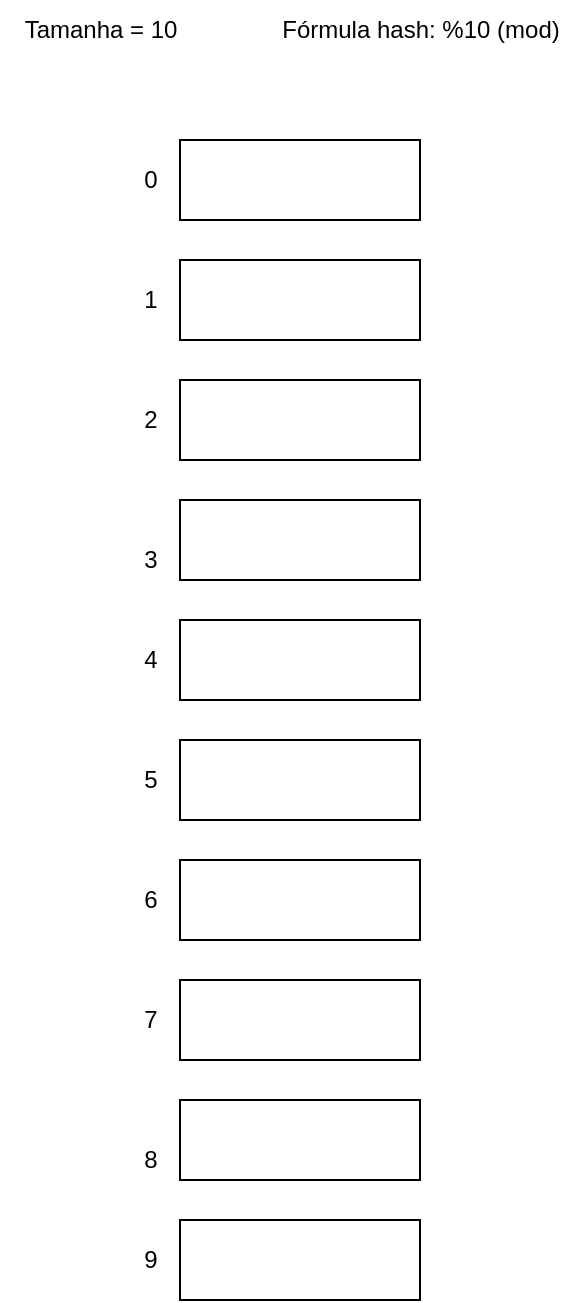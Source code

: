 <mxfile version="24.2.5" type="github" pages="14">
  <diagram name="1" id="Ymmz0jOcj70GcLxmy2Dk">
    <mxGraphModel dx="995" dy="592" grid="1" gridSize="10" guides="1" tooltips="1" connect="1" arrows="1" fold="1" page="1" pageScale="1" pageWidth="850" pageHeight="1100" math="0" shadow="0">
      <root>
        <mxCell id="0" />
        <mxCell id="1" parent="0" />
        <mxCell id="Au-cjiK0XcctOLfJWjcl-6" value="" style="group" parent="1" vertex="1" connectable="0">
          <mxGeometry x="90" y="80" width="150" height="40" as="geometry" />
        </mxCell>
        <mxCell id="Au-cjiK0XcctOLfJWjcl-4" value="" style="rounded=0;whiteSpace=wrap;html=1;" parent="Au-cjiK0XcctOLfJWjcl-6" vertex="1">
          <mxGeometry x="30" width="120" height="40" as="geometry" />
        </mxCell>
        <mxCell id="Au-cjiK0XcctOLfJWjcl-5" value="0" style="text;html=1;align=center;verticalAlign=middle;resizable=0;points=[];autosize=1;strokeColor=none;fillColor=none;" parent="Au-cjiK0XcctOLfJWjcl-6" vertex="1">
          <mxGeometry y="5" width="30" height="30" as="geometry" />
        </mxCell>
        <mxCell id="Au-cjiK0XcctOLfJWjcl-7" value="" style="group" parent="1" vertex="1" connectable="0">
          <mxGeometry x="90" y="140" width="150" height="40" as="geometry" />
        </mxCell>
        <mxCell id="Au-cjiK0XcctOLfJWjcl-8" value="" style="rounded=0;whiteSpace=wrap;html=1;" parent="Au-cjiK0XcctOLfJWjcl-7" vertex="1">
          <mxGeometry x="30" width="120" height="40" as="geometry" />
        </mxCell>
        <mxCell id="Au-cjiK0XcctOLfJWjcl-9" value="1" style="text;html=1;align=center;verticalAlign=middle;resizable=0;points=[];autosize=1;strokeColor=none;fillColor=none;" parent="Au-cjiK0XcctOLfJWjcl-7" vertex="1">
          <mxGeometry y="5" width="30" height="30" as="geometry" />
        </mxCell>
        <mxCell id="Au-cjiK0XcctOLfJWjcl-10" value="" style="group" parent="1" vertex="1" connectable="0">
          <mxGeometry x="90" y="200" width="150" height="40" as="geometry" />
        </mxCell>
        <mxCell id="Au-cjiK0XcctOLfJWjcl-11" value="" style="rounded=0;whiteSpace=wrap;html=1;" parent="Au-cjiK0XcctOLfJWjcl-10" vertex="1">
          <mxGeometry x="30" width="120" height="40" as="geometry" />
        </mxCell>
        <mxCell id="Au-cjiK0XcctOLfJWjcl-12" value="2" style="text;html=1;align=center;verticalAlign=middle;resizable=0;points=[];autosize=1;strokeColor=none;fillColor=none;" parent="Au-cjiK0XcctOLfJWjcl-10" vertex="1">
          <mxGeometry y="5" width="30" height="30" as="geometry" />
        </mxCell>
        <mxCell id="Au-cjiK0XcctOLfJWjcl-13" value="" style="group" parent="1" vertex="1" connectable="0">
          <mxGeometry x="90" y="320" width="150" height="40" as="geometry" />
        </mxCell>
        <mxCell id="Au-cjiK0XcctOLfJWjcl-14" value="" style="rounded=0;whiteSpace=wrap;html=1;" parent="Au-cjiK0XcctOLfJWjcl-13" vertex="1">
          <mxGeometry x="30" width="120" height="40" as="geometry" />
        </mxCell>
        <mxCell id="Au-cjiK0XcctOLfJWjcl-15" value="4" style="text;html=1;align=center;verticalAlign=middle;resizable=0;points=[];autosize=1;strokeColor=none;fillColor=none;" parent="Au-cjiK0XcctOLfJWjcl-13" vertex="1">
          <mxGeometry y="5" width="30" height="30" as="geometry" />
        </mxCell>
        <mxCell id="Au-cjiK0XcctOLfJWjcl-17" value="" style="group" parent="1" vertex="1" connectable="0">
          <mxGeometry x="90" y="270" width="150" height="40" as="geometry" />
        </mxCell>
        <mxCell id="Au-cjiK0XcctOLfJWjcl-18" value="" style="rounded=0;whiteSpace=wrap;html=1;" parent="Au-cjiK0XcctOLfJWjcl-17" vertex="1">
          <mxGeometry x="30" y="-10" width="120" height="40" as="geometry" />
        </mxCell>
        <mxCell id="Au-cjiK0XcctOLfJWjcl-19" value="3" style="text;html=1;align=center;verticalAlign=middle;resizable=0;points=[];autosize=1;strokeColor=none;fillColor=none;" parent="Au-cjiK0XcctOLfJWjcl-17" vertex="1">
          <mxGeometry y="5" width="30" height="30" as="geometry" />
        </mxCell>
        <mxCell id="Au-cjiK0XcctOLfJWjcl-20" value="" style="group" parent="1" vertex="1" connectable="0">
          <mxGeometry x="90" y="380" width="150" height="40" as="geometry" />
        </mxCell>
        <mxCell id="Au-cjiK0XcctOLfJWjcl-21" value="" style="rounded=0;whiteSpace=wrap;html=1;" parent="Au-cjiK0XcctOLfJWjcl-20" vertex="1">
          <mxGeometry x="30" width="120" height="40" as="geometry" />
        </mxCell>
        <mxCell id="Au-cjiK0XcctOLfJWjcl-22" value="5" style="text;html=1;align=center;verticalAlign=middle;resizable=0;points=[];autosize=1;strokeColor=none;fillColor=none;" parent="Au-cjiK0XcctOLfJWjcl-20" vertex="1">
          <mxGeometry y="5" width="30" height="30" as="geometry" />
        </mxCell>
        <mxCell id="Au-cjiK0XcctOLfJWjcl-23" value="" style="group" parent="1" vertex="1" connectable="0">
          <mxGeometry x="90" y="440" width="150" height="40" as="geometry" />
        </mxCell>
        <mxCell id="Au-cjiK0XcctOLfJWjcl-24" value="" style="rounded=0;whiteSpace=wrap;html=1;" parent="Au-cjiK0XcctOLfJWjcl-23" vertex="1">
          <mxGeometry x="30" width="120" height="40" as="geometry" />
        </mxCell>
        <mxCell id="Au-cjiK0XcctOLfJWjcl-25" value="6" style="text;html=1;align=center;verticalAlign=middle;resizable=0;points=[];autosize=1;strokeColor=none;fillColor=none;" parent="Au-cjiK0XcctOLfJWjcl-23" vertex="1">
          <mxGeometry y="5" width="30" height="30" as="geometry" />
        </mxCell>
        <mxCell id="Au-cjiK0XcctOLfJWjcl-26" value="" style="group" parent="1" vertex="1" connectable="0">
          <mxGeometry x="90" y="500" width="150" height="40" as="geometry" />
        </mxCell>
        <mxCell id="Au-cjiK0XcctOLfJWjcl-27" value="" style="rounded=0;whiteSpace=wrap;html=1;" parent="Au-cjiK0XcctOLfJWjcl-26" vertex="1">
          <mxGeometry x="30" width="120" height="40" as="geometry" />
        </mxCell>
        <mxCell id="Au-cjiK0XcctOLfJWjcl-28" value="7" style="text;html=1;align=center;verticalAlign=middle;resizable=0;points=[];autosize=1;strokeColor=none;fillColor=none;" parent="Au-cjiK0XcctOLfJWjcl-26" vertex="1">
          <mxGeometry y="5" width="30" height="30" as="geometry" />
        </mxCell>
        <mxCell id="Au-cjiK0XcctOLfJWjcl-29" value="" style="group" parent="1" vertex="1" connectable="0">
          <mxGeometry x="90" y="620" width="150" height="40" as="geometry" />
        </mxCell>
        <mxCell id="Au-cjiK0XcctOLfJWjcl-30" value="" style="rounded=0;whiteSpace=wrap;html=1;" parent="Au-cjiK0XcctOLfJWjcl-29" vertex="1">
          <mxGeometry x="30" width="120" height="40" as="geometry" />
        </mxCell>
        <mxCell id="Au-cjiK0XcctOLfJWjcl-31" value="9" style="text;html=1;align=center;verticalAlign=middle;resizable=0;points=[];autosize=1;strokeColor=none;fillColor=none;" parent="Au-cjiK0XcctOLfJWjcl-29" vertex="1">
          <mxGeometry y="5" width="30" height="30" as="geometry" />
        </mxCell>
        <mxCell id="Au-cjiK0XcctOLfJWjcl-32" value="" style="group" parent="1" vertex="1" connectable="0">
          <mxGeometry x="90" y="570" width="150" height="40" as="geometry" />
        </mxCell>
        <mxCell id="Au-cjiK0XcctOLfJWjcl-33" value="" style="rounded=0;whiteSpace=wrap;html=1;" parent="Au-cjiK0XcctOLfJWjcl-32" vertex="1">
          <mxGeometry x="30" y="-10" width="120" height="40" as="geometry" />
        </mxCell>
        <mxCell id="Au-cjiK0XcctOLfJWjcl-34" value="8" style="text;html=1;align=center;verticalAlign=middle;resizable=0;points=[];autosize=1;strokeColor=none;fillColor=none;" parent="Au-cjiK0XcctOLfJWjcl-32" vertex="1">
          <mxGeometry y="5" width="30" height="30" as="geometry" />
        </mxCell>
        <mxCell id="Au-cjiK0XcctOLfJWjcl-35" value="Tamanha = 10" style="text;html=1;align=center;verticalAlign=middle;resizable=0;points=[];autosize=1;strokeColor=none;fillColor=none;" parent="1" vertex="1">
          <mxGeometry x="30" y="10" width="100" height="30" as="geometry" />
        </mxCell>
        <mxCell id="Au-cjiK0XcctOLfJWjcl-36" value="Fórmula hash: %10 (mod)" style="text;html=1;align=center;verticalAlign=middle;resizable=0;points=[];autosize=1;strokeColor=none;fillColor=none;" parent="1" vertex="1">
          <mxGeometry x="160" y="10" width="160" height="30" as="geometry" />
        </mxCell>
      </root>
    </mxGraphModel>
  </diagram>
  <diagram name="2" id="OQHBg-OpbA5KqKCFkx7V">
    <mxGraphModel dx="995" dy="592" grid="1" gridSize="10" guides="1" tooltips="1" connect="1" arrows="1" fold="1" page="1" pageScale="1" pageWidth="850" pageHeight="1100" math="0" shadow="0">
      <root>
        <mxCell id="4dzrZBkDTF7BLw0dG1bD-0" />
        <mxCell id="4dzrZBkDTF7BLw0dG1bD-1" parent="4dzrZBkDTF7BLw0dG1bD-0" />
        <mxCell id="4dzrZBkDTF7BLw0dG1bD-2" value="" style="group" vertex="1" connectable="0" parent="4dzrZBkDTF7BLw0dG1bD-1">
          <mxGeometry x="90" y="80" width="150" height="40" as="geometry" />
        </mxCell>
        <mxCell id="4dzrZBkDTF7BLw0dG1bD-3" value="" style="rounded=0;whiteSpace=wrap;html=1;" vertex="1" parent="4dzrZBkDTF7BLw0dG1bD-2">
          <mxGeometry x="30" width="120" height="40" as="geometry" />
        </mxCell>
        <mxCell id="4dzrZBkDTF7BLw0dG1bD-4" value="0" style="text;html=1;align=center;verticalAlign=middle;resizable=0;points=[];autosize=1;strokeColor=none;fillColor=none;" vertex="1" parent="4dzrZBkDTF7BLw0dG1bD-2">
          <mxGeometry y="5" width="30" height="30" as="geometry" />
        </mxCell>
        <mxCell id="4dzrZBkDTF7BLw0dG1bD-5" value="" style="group" vertex="1" connectable="0" parent="4dzrZBkDTF7BLw0dG1bD-1">
          <mxGeometry x="90" y="140" width="150" height="40" as="geometry" />
        </mxCell>
        <mxCell id="4dzrZBkDTF7BLw0dG1bD-6" value="" style="rounded=0;whiteSpace=wrap;html=1;" vertex="1" parent="4dzrZBkDTF7BLw0dG1bD-5">
          <mxGeometry x="30" width="120" height="40" as="geometry" />
        </mxCell>
        <mxCell id="4dzrZBkDTF7BLw0dG1bD-7" value="1" style="text;html=1;align=center;verticalAlign=middle;resizable=0;points=[];autosize=1;strokeColor=none;fillColor=none;" vertex="1" parent="4dzrZBkDTF7BLw0dG1bD-5">
          <mxGeometry y="5" width="30" height="30" as="geometry" />
        </mxCell>
        <mxCell id="4dzrZBkDTF7BLw0dG1bD-8" value="" style="group" vertex="1" connectable="0" parent="4dzrZBkDTF7BLw0dG1bD-1">
          <mxGeometry x="90" y="200" width="150" height="40" as="geometry" />
        </mxCell>
        <mxCell id="4dzrZBkDTF7BLw0dG1bD-9" value="" style="rounded=0;whiteSpace=wrap;html=1;" vertex="1" parent="4dzrZBkDTF7BLw0dG1bD-8">
          <mxGeometry x="30" width="120" height="40" as="geometry" />
        </mxCell>
        <mxCell id="4dzrZBkDTF7BLw0dG1bD-10" value="2" style="text;html=1;align=center;verticalAlign=middle;resizable=0;points=[];autosize=1;strokeColor=none;fillColor=none;" vertex="1" parent="4dzrZBkDTF7BLw0dG1bD-8">
          <mxGeometry y="5" width="30" height="30" as="geometry" />
        </mxCell>
        <mxCell id="4dzrZBkDTF7BLw0dG1bD-11" value="" style="group" vertex="1" connectable="0" parent="4dzrZBkDTF7BLw0dG1bD-1">
          <mxGeometry x="90" y="320" width="150" height="40" as="geometry" />
        </mxCell>
        <mxCell id="4dzrZBkDTF7BLw0dG1bD-12" value="" style="rounded=0;whiteSpace=wrap;html=1;" vertex="1" parent="4dzrZBkDTF7BLw0dG1bD-11">
          <mxGeometry x="30" width="120" height="40" as="geometry" />
        </mxCell>
        <mxCell id="4dzrZBkDTF7BLw0dG1bD-13" value="4" style="text;html=1;align=center;verticalAlign=middle;resizable=0;points=[];autosize=1;strokeColor=none;fillColor=none;" vertex="1" parent="4dzrZBkDTF7BLw0dG1bD-11">
          <mxGeometry y="5" width="30" height="30" as="geometry" />
        </mxCell>
        <mxCell id="4dzrZBkDTF7BLw0dG1bD-14" value="" style="group" vertex="1" connectable="0" parent="4dzrZBkDTF7BLw0dG1bD-1">
          <mxGeometry x="90" y="270" width="150" height="40" as="geometry" />
        </mxCell>
        <mxCell id="4dzrZBkDTF7BLw0dG1bD-15" value="" style="rounded=0;whiteSpace=wrap;html=1;" vertex="1" parent="4dzrZBkDTF7BLw0dG1bD-14">
          <mxGeometry x="30" y="-10" width="120" height="40" as="geometry" />
        </mxCell>
        <mxCell id="4dzrZBkDTF7BLw0dG1bD-16" value="3" style="text;html=1;align=center;verticalAlign=middle;resizable=0;points=[];autosize=1;strokeColor=none;fillColor=none;" vertex="1" parent="4dzrZBkDTF7BLw0dG1bD-14">
          <mxGeometry y="5" width="30" height="30" as="geometry" />
        </mxCell>
        <mxCell id="4dzrZBkDTF7BLw0dG1bD-17" value="" style="group" vertex="1" connectable="0" parent="4dzrZBkDTF7BLw0dG1bD-1">
          <mxGeometry x="90" y="380" width="150" height="40" as="geometry" />
        </mxCell>
        <mxCell id="4dzrZBkDTF7BLw0dG1bD-18" value="" style="rounded=0;whiteSpace=wrap;html=1;" vertex="1" parent="4dzrZBkDTF7BLw0dG1bD-17">
          <mxGeometry x="30" width="120" height="40" as="geometry" />
        </mxCell>
        <mxCell id="4dzrZBkDTF7BLw0dG1bD-19" value="5" style="text;html=1;align=center;verticalAlign=middle;resizable=0;points=[];autosize=1;strokeColor=none;fillColor=none;" vertex="1" parent="4dzrZBkDTF7BLw0dG1bD-17">
          <mxGeometry y="5" width="30" height="30" as="geometry" />
        </mxCell>
        <mxCell id="4dzrZBkDTF7BLw0dG1bD-20" value="" style="group" vertex="1" connectable="0" parent="4dzrZBkDTF7BLw0dG1bD-1">
          <mxGeometry x="90" y="440" width="150" height="40" as="geometry" />
        </mxCell>
        <mxCell id="4dzrZBkDTF7BLw0dG1bD-21" value="" style="rounded=0;whiteSpace=wrap;html=1;" vertex="1" parent="4dzrZBkDTF7BLw0dG1bD-20">
          <mxGeometry x="30" width="120" height="40" as="geometry" />
        </mxCell>
        <mxCell id="4dzrZBkDTF7BLw0dG1bD-22" value="6" style="text;html=1;align=center;verticalAlign=middle;resizable=0;points=[];autosize=1;strokeColor=none;fillColor=none;" vertex="1" parent="4dzrZBkDTF7BLw0dG1bD-20">
          <mxGeometry y="5" width="30" height="30" as="geometry" />
        </mxCell>
        <mxCell id="4dzrZBkDTF7BLw0dG1bD-23" value="" style="group" vertex="1" connectable="0" parent="4dzrZBkDTF7BLw0dG1bD-1">
          <mxGeometry x="90" y="500" width="150" height="40" as="geometry" />
        </mxCell>
        <mxCell id="4dzrZBkDTF7BLw0dG1bD-24" value="" style="rounded=0;whiteSpace=wrap;html=1;" vertex="1" parent="4dzrZBkDTF7BLw0dG1bD-23">
          <mxGeometry x="30" width="120" height="40" as="geometry" />
        </mxCell>
        <mxCell id="4dzrZBkDTF7BLw0dG1bD-25" value="7" style="text;html=1;align=center;verticalAlign=middle;resizable=0;points=[];autosize=1;strokeColor=none;fillColor=none;" vertex="1" parent="4dzrZBkDTF7BLw0dG1bD-23">
          <mxGeometry y="5" width="30" height="30" as="geometry" />
        </mxCell>
        <mxCell id="4dzrZBkDTF7BLw0dG1bD-26" value="" style="group" vertex="1" connectable="0" parent="4dzrZBkDTF7BLw0dG1bD-1">
          <mxGeometry x="90" y="620" width="150" height="40" as="geometry" />
        </mxCell>
        <mxCell id="4dzrZBkDTF7BLw0dG1bD-27" value="" style="rounded=0;whiteSpace=wrap;html=1;" vertex="1" parent="4dzrZBkDTF7BLw0dG1bD-26">
          <mxGeometry x="30" width="120" height="40" as="geometry" />
        </mxCell>
        <mxCell id="4dzrZBkDTF7BLw0dG1bD-28" value="9" style="text;html=1;align=center;verticalAlign=middle;resizable=0;points=[];autosize=1;strokeColor=none;fillColor=none;" vertex="1" parent="4dzrZBkDTF7BLw0dG1bD-26">
          <mxGeometry y="5" width="30" height="30" as="geometry" />
        </mxCell>
        <mxCell id="4dzrZBkDTF7BLw0dG1bD-29" value="" style="group" vertex="1" connectable="0" parent="4dzrZBkDTF7BLw0dG1bD-1">
          <mxGeometry x="90" y="570" width="150" height="40" as="geometry" />
        </mxCell>
        <mxCell id="4dzrZBkDTF7BLw0dG1bD-30" value="" style="rounded=0;whiteSpace=wrap;html=1;" vertex="1" parent="4dzrZBkDTF7BLw0dG1bD-29">
          <mxGeometry x="30" y="-10" width="120" height="40" as="geometry" />
        </mxCell>
        <mxCell id="4dzrZBkDTF7BLw0dG1bD-31" value="8" style="text;html=1;align=center;verticalAlign=middle;resizable=0;points=[];autosize=1;strokeColor=none;fillColor=none;" vertex="1" parent="4dzrZBkDTF7BLw0dG1bD-29">
          <mxGeometry y="5" width="30" height="30" as="geometry" />
        </mxCell>
        <mxCell id="4dzrZBkDTF7BLw0dG1bD-32" value="Tamanha = 10" style="text;html=1;align=center;verticalAlign=middle;resizable=0;points=[];autosize=1;strokeColor=none;fillColor=none;" vertex="1" parent="4dzrZBkDTF7BLw0dG1bD-1">
          <mxGeometry x="30" y="10" width="100" height="30" as="geometry" />
        </mxCell>
        <mxCell id="4dzrZBkDTF7BLw0dG1bD-33" value="Fórmula hash: %10 (mod)" style="text;html=1;align=center;verticalAlign=middle;resizable=0;points=[];autosize=1;strokeColor=none;fillColor=none;" vertex="1" parent="4dzrZBkDTF7BLw0dG1bD-1">
          <mxGeometry x="160" y="10" width="160" height="30" as="geometry" />
        </mxCell>
        <mxCell id="4dzrZBkDTF7BLw0dG1bD-34" value="inserir 22" style="text;html=1;align=center;verticalAlign=middle;resizable=0;points=[];autosize=1;strokeColor=none;fillColor=none;" vertex="1" parent="4dzrZBkDTF7BLw0dG1bD-1">
          <mxGeometry x="350" y="90" width="70" height="30" as="geometry" />
        </mxCell>
      </root>
    </mxGraphModel>
  </diagram>
  <diagram name="3" id="0mQDGlTz3xlF8Q4s0siN">
    <mxGraphModel dx="995" dy="592" grid="1" gridSize="10" guides="1" tooltips="1" connect="1" arrows="1" fold="1" page="1" pageScale="1" pageWidth="850" pageHeight="1100" math="0" shadow="0">
      <root>
        <mxCell id="02I6UMtjlWmES2GW5TIC-0" />
        <mxCell id="02I6UMtjlWmES2GW5TIC-1" parent="02I6UMtjlWmES2GW5TIC-0" />
        <mxCell id="02I6UMtjlWmES2GW5TIC-2" value="" style="group" vertex="1" connectable="0" parent="02I6UMtjlWmES2GW5TIC-1">
          <mxGeometry x="90" y="80" width="150" height="40" as="geometry" />
        </mxCell>
        <mxCell id="02I6UMtjlWmES2GW5TIC-3" value="" style="rounded=0;whiteSpace=wrap;html=1;" vertex="1" parent="02I6UMtjlWmES2GW5TIC-2">
          <mxGeometry x="30" width="120" height="40" as="geometry" />
        </mxCell>
        <mxCell id="02I6UMtjlWmES2GW5TIC-4" value="0" style="text;html=1;align=center;verticalAlign=middle;resizable=0;points=[];autosize=1;strokeColor=none;fillColor=none;" vertex="1" parent="02I6UMtjlWmES2GW5TIC-2">
          <mxGeometry y="5" width="30" height="30" as="geometry" />
        </mxCell>
        <mxCell id="02I6UMtjlWmES2GW5TIC-5" value="" style="group" vertex="1" connectable="0" parent="02I6UMtjlWmES2GW5TIC-1">
          <mxGeometry x="90" y="140" width="150" height="40" as="geometry" />
        </mxCell>
        <mxCell id="02I6UMtjlWmES2GW5TIC-6" value="" style="rounded=0;whiteSpace=wrap;html=1;" vertex="1" parent="02I6UMtjlWmES2GW5TIC-5">
          <mxGeometry x="30" width="120" height="40" as="geometry" />
        </mxCell>
        <mxCell id="02I6UMtjlWmES2GW5TIC-7" value="1" style="text;html=1;align=center;verticalAlign=middle;resizable=0;points=[];autosize=1;strokeColor=none;fillColor=none;" vertex="1" parent="02I6UMtjlWmES2GW5TIC-5">
          <mxGeometry y="5" width="30" height="30" as="geometry" />
        </mxCell>
        <mxCell id="02I6UMtjlWmES2GW5TIC-8" value="" style="group" vertex="1" connectable="0" parent="02I6UMtjlWmES2GW5TIC-1">
          <mxGeometry x="90" y="200" width="150" height="40" as="geometry" />
        </mxCell>
        <mxCell id="02I6UMtjlWmES2GW5TIC-9" value="" style="rounded=0;whiteSpace=wrap;html=1;" vertex="1" parent="02I6UMtjlWmES2GW5TIC-8">
          <mxGeometry x="30" width="120" height="40" as="geometry" />
        </mxCell>
        <mxCell id="02I6UMtjlWmES2GW5TIC-10" value="2" style="text;html=1;align=center;verticalAlign=middle;resizable=0;points=[];autosize=1;strokeColor=none;fillColor=none;" vertex="1" parent="02I6UMtjlWmES2GW5TIC-8">
          <mxGeometry y="5" width="30" height="30" as="geometry" />
        </mxCell>
        <mxCell id="02I6UMtjlWmES2GW5TIC-35" value="22" style="text;html=1;align=center;verticalAlign=middle;resizable=0;points=[];autosize=1;strokeColor=none;fillColor=none;" vertex="1" parent="02I6UMtjlWmES2GW5TIC-8">
          <mxGeometry x="70" y="5" width="40" height="30" as="geometry" />
        </mxCell>
        <mxCell id="02I6UMtjlWmES2GW5TIC-11" value="" style="group" vertex="1" connectable="0" parent="02I6UMtjlWmES2GW5TIC-1">
          <mxGeometry x="90" y="320" width="150" height="40" as="geometry" />
        </mxCell>
        <mxCell id="02I6UMtjlWmES2GW5TIC-12" value="" style="rounded=0;whiteSpace=wrap;html=1;" vertex="1" parent="02I6UMtjlWmES2GW5TIC-11">
          <mxGeometry x="30" width="120" height="40" as="geometry" />
        </mxCell>
        <mxCell id="02I6UMtjlWmES2GW5TIC-13" value="4" style="text;html=1;align=center;verticalAlign=middle;resizable=0;points=[];autosize=1;strokeColor=none;fillColor=none;" vertex="1" parent="02I6UMtjlWmES2GW5TIC-11">
          <mxGeometry y="5" width="30" height="30" as="geometry" />
        </mxCell>
        <mxCell id="02I6UMtjlWmES2GW5TIC-14" value="" style="group" vertex="1" connectable="0" parent="02I6UMtjlWmES2GW5TIC-1">
          <mxGeometry x="90" y="270" width="150" height="40" as="geometry" />
        </mxCell>
        <mxCell id="02I6UMtjlWmES2GW5TIC-15" value="" style="rounded=0;whiteSpace=wrap;html=1;" vertex="1" parent="02I6UMtjlWmES2GW5TIC-14">
          <mxGeometry x="30" y="-10" width="120" height="40" as="geometry" />
        </mxCell>
        <mxCell id="02I6UMtjlWmES2GW5TIC-16" value="3" style="text;html=1;align=center;verticalAlign=middle;resizable=0;points=[];autosize=1;strokeColor=none;fillColor=none;" vertex="1" parent="02I6UMtjlWmES2GW5TIC-14">
          <mxGeometry y="5" width="30" height="30" as="geometry" />
        </mxCell>
        <mxCell id="02I6UMtjlWmES2GW5TIC-17" value="" style="group" vertex="1" connectable="0" parent="02I6UMtjlWmES2GW5TIC-1">
          <mxGeometry x="90" y="380" width="150" height="40" as="geometry" />
        </mxCell>
        <mxCell id="02I6UMtjlWmES2GW5TIC-18" value="" style="rounded=0;whiteSpace=wrap;html=1;" vertex="1" parent="02I6UMtjlWmES2GW5TIC-17">
          <mxGeometry x="30" width="120" height="40" as="geometry" />
        </mxCell>
        <mxCell id="02I6UMtjlWmES2GW5TIC-19" value="5" style="text;html=1;align=center;verticalAlign=middle;resizable=0;points=[];autosize=1;strokeColor=none;fillColor=none;" vertex="1" parent="02I6UMtjlWmES2GW5TIC-17">
          <mxGeometry y="5" width="30" height="30" as="geometry" />
        </mxCell>
        <mxCell id="02I6UMtjlWmES2GW5TIC-20" value="" style="group" vertex="1" connectable="0" parent="02I6UMtjlWmES2GW5TIC-1">
          <mxGeometry x="90" y="440" width="150" height="40" as="geometry" />
        </mxCell>
        <mxCell id="02I6UMtjlWmES2GW5TIC-21" value="" style="rounded=0;whiteSpace=wrap;html=1;" vertex="1" parent="02I6UMtjlWmES2GW5TIC-20">
          <mxGeometry x="30" width="120" height="40" as="geometry" />
        </mxCell>
        <mxCell id="02I6UMtjlWmES2GW5TIC-22" value="6" style="text;html=1;align=center;verticalAlign=middle;resizable=0;points=[];autosize=1;strokeColor=none;fillColor=none;" vertex="1" parent="02I6UMtjlWmES2GW5TIC-20">
          <mxGeometry y="5" width="30" height="30" as="geometry" />
        </mxCell>
        <mxCell id="02I6UMtjlWmES2GW5TIC-23" value="" style="group" vertex="1" connectable="0" parent="02I6UMtjlWmES2GW5TIC-1">
          <mxGeometry x="90" y="500" width="150" height="40" as="geometry" />
        </mxCell>
        <mxCell id="02I6UMtjlWmES2GW5TIC-24" value="" style="rounded=0;whiteSpace=wrap;html=1;" vertex="1" parent="02I6UMtjlWmES2GW5TIC-23">
          <mxGeometry x="30" width="120" height="40" as="geometry" />
        </mxCell>
        <mxCell id="02I6UMtjlWmES2GW5TIC-25" value="7" style="text;html=1;align=center;verticalAlign=middle;resizable=0;points=[];autosize=1;strokeColor=none;fillColor=none;" vertex="1" parent="02I6UMtjlWmES2GW5TIC-23">
          <mxGeometry y="5" width="30" height="30" as="geometry" />
        </mxCell>
        <mxCell id="02I6UMtjlWmES2GW5TIC-26" value="" style="group" vertex="1" connectable="0" parent="02I6UMtjlWmES2GW5TIC-1">
          <mxGeometry x="90" y="620" width="150" height="40" as="geometry" />
        </mxCell>
        <mxCell id="02I6UMtjlWmES2GW5TIC-27" value="" style="rounded=0;whiteSpace=wrap;html=1;" vertex="1" parent="02I6UMtjlWmES2GW5TIC-26">
          <mxGeometry x="30" width="120" height="40" as="geometry" />
        </mxCell>
        <mxCell id="02I6UMtjlWmES2GW5TIC-28" value="9" style="text;html=1;align=center;verticalAlign=middle;resizable=0;points=[];autosize=1;strokeColor=none;fillColor=none;" vertex="1" parent="02I6UMtjlWmES2GW5TIC-26">
          <mxGeometry y="5" width="30" height="30" as="geometry" />
        </mxCell>
        <mxCell id="02I6UMtjlWmES2GW5TIC-29" value="" style="group" vertex="1" connectable="0" parent="02I6UMtjlWmES2GW5TIC-1">
          <mxGeometry x="90" y="570" width="150" height="40" as="geometry" />
        </mxCell>
        <mxCell id="02I6UMtjlWmES2GW5TIC-30" value="" style="rounded=0;whiteSpace=wrap;html=1;" vertex="1" parent="02I6UMtjlWmES2GW5TIC-29">
          <mxGeometry x="30" y="-10" width="120" height="40" as="geometry" />
        </mxCell>
        <mxCell id="02I6UMtjlWmES2GW5TIC-31" value="8" style="text;html=1;align=center;verticalAlign=middle;resizable=0;points=[];autosize=1;strokeColor=none;fillColor=none;" vertex="1" parent="02I6UMtjlWmES2GW5TIC-29">
          <mxGeometry y="5" width="30" height="30" as="geometry" />
        </mxCell>
        <mxCell id="02I6UMtjlWmES2GW5TIC-32" value="Tamanha = 10" style="text;html=1;align=center;verticalAlign=middle;resizable=0;points=[];autosize=1;strokeColor=none;fillColor=none;" vertex="1" parent="02I6UMtjlWmES2GW5TIC-1">
          <mxGeometry x="30" y="10" width="100" height="30" as="geometry" />
        </mxCell>
        <mxCell id="02I6UMtjlWmES2GW5TIC-33" value="Fórmula hash: %10 (mod)" style="text;html=1;align=center;verticalAlign=middle;resizable=0;points=[];autosize=1;strokeColor=none;fillColor=none;" vertex="1" parent="02I6UMtjlWmES2GW5TIC-1">
          <mxGeometry x="160" y="10" width="160" height="30" as="geometry" />
        </mxCell>
      </root>
    </mxGraphModel>
  </diagram>
  <diagram name="4" id="yrCWB2ngzrJAcPdqU8hZ">
    <mxGraphModel dx="995" dy="592" grid="1" gridSize="10" guides="1" tooltips="1" connect="1" arrows="1" fold="1" page="1" pageScale="1" pageWidth="850" pageHeight="1100" math="0" shadow="0">
      <root>
        <mxCell id="CIz0bAsOg30vxrF3J3EW-0" />
        <mxCell id="CIz0bAsOg30vxrF3J3EW-1" parent="CIz0bAsOg30vxrF3J3EW-0" />
        <mxCell id="CIz0bAsOg30vxrF3J3EW-2" value="" style="group" vertex="1" connectable="0" parent="CIz0bAsOg30vxrF3J3EW-1">
          <mxGeometry x="90" y="80" width="150" height="40" as="geometry" />
        </mxCell>
        <mxCell id="CIz0bAsOg30vxrF3J3EW-3" value="" style="rounded=0;whiteSpace=wrap;html=1;" vertex="1" parent="CIz0bAsOg30vxrF3J3EW-2">
          <mxGeometry x="30" width="120" height="40" as="geometry" />
        </mxCell>
        <mxCell id="CIz0bAsOg30vxrF3J3EW-4" value="0" style="text;html=1;align=center;verticalAlign=middle;resizable=0;points=[];autosize=1;strokeColor=none;fillColor=none;" vertex="1" parent="CIz0bAsOg30vxrF3J3EW-2">
          <mxGeometry y="5" width="30" height="30" as="geometry" />
        </mxCell>
        <mxCell id="CIz0bAsOg30vxrF3J3EW-5" value="" style="group" vertex="1" connectable="0" parent="CIz0bAsOg30vxrF3J3EW-1">
          <mxGeometry x="90" y="140" width="150" height="40" as="geometry" />
        </mxCell>
        <mxCell id="CIz0bAsOg30vxrF3J3EW-6" value="" style="rounded=0;whiteSpace=wrap;html=1;" vertex="1" parent="CIz0bAsOg30vxrF3J3EW-5">
          <mxGeometry x="30" width="120" height="40" as="geometry" />
        </mxCell>
        <mxCell id="CIz0bAsOg30vxrF3J3EW-7" value="1" style="text;html=1;align=center;verticalAlign=middle;resizable=0;points=[];autosize=1;strokeColor=none;fillColor=none;" vertex="1" parent="CIz0bAsOg30vxrF3J3EW-5">
          <mxGeometry y="5" width="30" height="30" as="geometry" />
        </mxCell>
        <mxCell id="CIz0bAsOg30vxrF3J3EW-8" value="" style="group" vertex="1" connectable="0" parent="CIz0bAsOg30vxrF3J3EW-1">
          <mxGeometry x="90" y="200" width="150" height="40" as="geometry" />
        </mxCell>
        <mxCell id="CIz0bAsOg30vxrF3J3EW-9" value="" style="rounded=0;whiteSpace=wrap;html=1;" vertex="1" parent="CIz0bAsOg30vxrF3J3EW-8">
          <mxGeometry x="30" width="120" height="40" as="geometry" />
        </mxCell>
        <mxCell id="CIz0bAsOg30vxrF3J3EW-10" value="2" style="text;html=1;align=center;verticalAlign=middle;resizable=0;points=[];autosize=1;strokeColor=none;fillColor=none;" vertex="1" parent="CIz0bAsOg30vxrF3J3EW-8">
          <mxGeometry y="5" width="30" height="30" as="geometry" />
        </mxCell>
        <mxCell id="CIz0bAsOg30vxrF3J3EW-11" value="22" style="text;html=1;align=center;verticalAlign=middle;resizable=0;points=[];autosize=1;strokeColor=none;fillColor=none;" vertex="1" parent="CIz0bAsOg30vxrF3J3EW-8">
          <mxGeometry x="70" y="5" width="40" height="30" as="geometry" />
        </mxCell>
        <mxCell id="CIz0bAsOg30vxrF3J3EW-12" value="" style="group" vertex="1" connectable="0" parent="CIz0bAsOg30vxrF3J3EW-1">
          <mxGeometry x="90" y="320" width="150" height="40" as="geometry" />
        </mxCell>
        <mxCell id="CIz0bAsOg30vxrF3J3EW-13" value="" style="rounded=0;whiteSpace=wrap;html=1;" vertex="1" parent="CIz0bAsOg30vxrF3J3EW-12">
          <mxGeometry x="30" width="120" height="40" as="geometry" />
        </mxCell>
        <mxCell id="CIz0bAsOg30vxrF3J3EW-14" value="4" style="text;html=1;align=center;verticalAlign=middle;resizable=0;points=[];autosize=1;strokeColor=none;fillColor=none;" vertex="1" parent="CIz0bAsOg30vxrF3J3EW-12">
          <mxGeometry y="5" width="30" height="30" as="geometry" />
        </mxCell>
        <mxCell id="CIz0bAsOg30vxrF3J3EW-15" value="" style="group" vertex="1" connectable="0" parent="CIz0bAsOg30vxrF3J3EW-1">
          <mxGeometry x="90" y="270" width="150" height="40" as="geometry" />
        </mxCell>
        <mxCell id="CIz0bAsOg30vxrF3J3EW-16" value="" style="rounded=0;whiteSpace=wrap;html=1;" vertex="1" parent="CIz0bAsOg30vxrF3J3EW-15">
          <mxGeometry x="30" y="-10" width="120" height="40" as="geometry" />
        </mxCell>
        <mxCell id="CIz0bAsOg30vxrF3J3EW-17" value="3" style="text;html=1;align=center;verticalAlign=middle;resizable=0;points=[];autosize=1;strokeColor=none;fillColor=none;" vertex="1" parent="CIz0bAsOg30vxrF3J3EW-15">
          <mxGeometry y="5" width="30" height="30" as="geometry" />
        </mxCell>
        <mxCell id="CIz0bAsOg30vxrF3J3EW-18" value="" style="group" vertex="1" connectable="0" parent="CIz0bAsOg30vxrF3J3EW-1">
          <mxGeometry x="90" y="380" width="150" height="40" as="geometry" />
        </mxCell>
        <mxCell id="CIz0bAsOg30vxrF3J3EW-19" value="" style="rounded=0;whiteSpace=wrap;html=1;" vertex="1" parent="CIz0bAsOg30vxrF3J3EW-18">
          <mxGeometry x="30" width="120" height="40" as="geometry" />
        </mxCell>
        <mxCell id="CIz0bAsOg30vxrF3J3EW-20" value="5" style="text;html=1;align=center;verticalAlign=middle;resizable=0;points=[];autosize=1;strokeColor=none;fillColor=none;" vertex="1" parent="CIz0bAsOg30vxrF3J3EW-18">
          <mxGeometry y="5" width="30" height="30" as="geometry" />
        </mxCell>
        <mxCell id="CIz0bAsOg30vxrF3J3EW-21" value="" style="group" vertex="1" connectable="0" parent="CIz0bAsOg30vxrF3J3EW-1">
          <mxGeometry x="90" y="440" width="150" height="40" as="geometry" />
        </mxCell>
        <mxCell id="CIz0bAsOg30vxrF3J3EW-22" value="" style="rounded=0;whiteSpace=wrap;html=1;" vertex="1" parent="CIz0bAsOg30vxrF3J3EW-21">
          <mxGeometry x="30" width="120" height="40" as="geometry" />
        </mxCell>
        <mxCell id="CIz0bAsOg30vxrF3J3EW-23" value="6" style="text;html=1;align=center;verticalAlign=middle;resizable=0;points=[];autosize=1;strokeColor=none;fillColor=none;" vertex="1" parent="CIz0bAsOg30vxrF3J3EW-21">
          <mxGeometry y="5" width="30" height="30" as="geometry" />
        </mxCell>
        <mxCell id="CIz0bAsOg30vxrF3J3EW-24" value="" style="group" vertex="1" connectable="0" parent="CIz0bAsOg30vxrF3J3EW-1">
          <mxGeometry x="90" y="500" width="150" height="40" as="geometry" />
        </mxCell>
        <mxCell id="CIz0bAsOg30vxrF3J3EW-25" value="" style="rounded=0;whiteSpace=wrap;html=1;" vertex="1" parent="CIz0bAsOg30vxrF3J3EW-24">
          <mxGeometry x="30" width="120" height="40" as="geometry" />
        </mxCell>
        <mxCell id="CIz0bAsOg30vxrF3J3EW-26" value="7" style="text;html=1;align=center;verticalAlign=middle;resizable=0;points=[];autosize=1;strokeColor=none;fillColor=none;" vertex="1" parent="CIz0bAsOg30vxrF3J3EW-24">
          <mxGeometry y="5" width="30" height="30" as="geometry" />
        </mxCell>
        <mxCell id="CIz0bAsOg30vxrF3J3EW-27" value="" style="group" vertex="1" connectable="0" parent="CIz0bAsOg30vxrF3J3EW-1">
          <mxGeometry x="90" y="620" width="150" height="40" as="geometry" />
        </mxCell>
        <mxCell id="CIz0bAsOg30vxrF3J3EW-28" value="" style="rounded=0;whiteSpace=wrap;html=1;" vertex="1" parent="CIz0bAsOg30vxrF3J3EW-27">
          <mxGeometry x="30" width="120" height="40" as="geometry" />
        </mxCell>
        <mxCell id="CIz0bAsOg30vxrF3J3EW-29" value="9" style="text;html=1;align=center;verticalAlign=middle;resizable=0;points=[];autosize=1;strokeColor=none;fillColor=none;" vertex="1" parent="CIz0bAsOg30vxrF3J3EW-27">
          <mxGeometry y="5" width="30" height="30" as="geometry" />
        </mxCell>
        <mxCell id="CIz0bAsOg30vxrF3J3EW-30" value="" style="group" vertex="1" connectable="0" parent="CIz0bAsOg30vxrF3J3EW-1">
          <mxGeometry x="90" y="570" width="150" height="40" as="geometry" />
        </mxCell>
        <mxCell id="CIz0bAsOg30vxrF3J3EW-31" value="" style="rounded=0;whiteSpace=wrap;html=1;" vertex="1" parent="CIz0bAsOg30vxrF3J3EW-30">
          <mxGeometry x="30" y="-10" width="120" height="40" as="geometry" />
        </mxCell>
        <mxCell id="CIz0bAsOg30vxrF3J3EW-32" value="8" style="text;html=1;align=center;verticalAlign=middle;resizable=0;points=[];autosize=1;strokeColor=none;fillColor=none;" vertex="1" parent="CIz0bAsOg30vxrF3J3EW-30">
          <mxGeometry y="5" width="30" height="30" as="geometry" />
        </mxCell>
        <mxCell id="CIz0bAsOg30vxrF3J3EW-33" value="Tamanha = 10" style="text;html=1;align=center;verticalAlign=middle;resizable=0;points=[];autosize=1;strokeColor=none;fillColor=none;" vertex="1" parent="CIz0bAsOg30vxrF3J3EW-1">
          <mxGeometry x="30" y="10" width="100" height="30" as="geometry" />
        </mxCell>
        <mxCell id="CIz0bAsOg30vxrF3J3EW-34" value="Fórmula hash: %10 (mod)" style="text;html=1;align=center;verticalAlign=middle;resizable=0;points=[];autosize=1;strokeColor=none;fillColor=none;" vertex="1" parent="CIz0bAsOg30vxrF3J3EW-1">
          <mxGeometry x="160" y="10" width="160" height="30" as="geometry" />
        </mxCell>
        <mxCell id="ww7cCeZaX6HQAxeSu75F-0" value="inserir 83" style="text;html=1;align=center;verticalAlign=middle;resizable=0;points=[];autosize=1;strokeColor=none;fillColor=none;" vertex="1" parent="CIz0bAsOg30vxrF3J3EW-1">
          <mxGeometry x="350" y="90" width="70" height="30" as="geometry" />
        </mxCell>
      </root>
    </mxGraphModel>
  </diagram>
  <diagram name="5" id="fkrM8vhcsyf4j7fPoZcN">
    <mxGraphModel dx="995" dy="592" grid="1" gridSize="10" guides="1" tooltips="1" connect="1" arrows="1" fold="1" page="1" pageScale="1" pageWidth="850" pageHeight="1100" math="0" shadow="0">
      <root>
        <mxCell id="pPpva2xlLS-iOMouWLxt-0" />
        <mxCell id="pPpva2xlLS-iOMouWLxt-1" parent="pPpva2xlLS-iOMouWLxt-0" />
        <mxCell id="pPpva2xlLS-iOMouWLxt-2" value="" style="group" vertex="1" connectable="0" parent="pPpva2xlLS-iOMouWLxt-1">
          <mxGeometry x="90" y="80" width="150" height="40" as="geometry" />
        </mxCell>
        <mxCell id="pPpva2xlLS-iOMouWLxt-3" value="" style="rounded=0;whiteSpace=wrap;html=1;" vertex="1" parent="pPpva2xlLS-iOMouWLxt-2">
          <mxGeometry x="30" width="120" height="40" as="geometry" />
        </mxCell>
        <mxCell id="pPpva2xlLS-iOMouWLxt-4" value="0" style="text;html=1;align=center;verticalAlign=middle;resizable=0;points=[];autosize=1;strokeColor=none;fillColor=none;" vertex="1" parent="pPpva2xlLS-iOMouWLxt-2">
          <mxGeometry y="5" width="30" height="30" as="geometry" />
        </mxCell>
        <mxCell id="pPpva2xlLS-iOMouWLxt-5" value="" style="group" vertex="1" connectable="0" parent="pPpva2xlLS-iOMouWLxt-1">
          <mxGeometry x="90" y="140" width="150" height="40" as="geometry" />
        </mxCell>
        <mxCell id="pPpva2xlLS-iOMouWLxt-6" value="" style="rounded=0;whiteSpace=wrap;html=1;" vertex="1" parent="pPpva2xlLS-iOMouWLxt-5">
          <mxGeometry x="30" width="120" height="40" as="geometry" />
        </mxCell>
        <mxCell id="pPpva2xlLS-iOMouWLxt-7" value="1" style="text;html=1;align=center;verticalAlign=middle;resizable=0;points=[];autosize=1;strokeColor=none;fillColor=none;" vertex="1" parent="pPpva2xlLS-iOMouWLxt-5">
          <mxGeometry y="5" width="30" height="30" as="geometry" />
        </mxCell>
        <mxCell id="pPpva2xlLS-iOMouWLxt-8" value="" style="group" vertex="1" connectable="0" parent="pPpva2xlLS-iOMouWLxt-1">
          <mxGeometry x="90" y="200" width="150" height="40" as="geometry" />
        </mxCell>
        <mxCell id="pPpva2xlLS-iOMouWLxt-9" value="" style="rounded=0;whiteSpace=wrap;html=1;" vertex="1" parent="pPpva2xlLS-iOMouWLxt-8">
          <mxGeometry x="30" width="120" height="40" as="geometry" />
        </mxCell>
        <mxCell id="pPpva2xlLS-iOMouWLxt-10" value="2" style="text;html=1;align=center;verticalAlign=middle;resizable=0;points=[];autosize=1;strokeColor=none;fillColor=none;" vertex="1" parent="pPpva2xlLS-iOMouWLxt-8">
          <mxGeometry y="5" width="30" height="30" as="geometry" />
        </mxCell>
        <mxCell id="pPpva2xlLS-iOMouWLxt-11" value="22" style="text;html=1;align=center;verticalAlign=middle;resizable=0;points=[];autosize=1;strokeColor=none;fillColor=none;" vertex="1" parent="pPpva2xlLS-iOMouWLxt-8">
          <mxGeometry x="70" y="5" width="40" height="30" as="geometry" />
        </mxCell>
        <mxCell id="pPpva2xlLS-iOMouWLxt-12" value="" style="group" vertex="1" connectable="0" parent="pPpva2xlLS-iOMouWLxt-1">
          <mxGeometry x="90" y="320" width="150" height="40" as="geometry" />
        </mxCell>
        <mxCell id="pPpva2xlLS-iOMouWLxt-13" value="" style="rounded=0;whiteSpace=wrap;html=1;" vertex="1" parent="pPpva2xlLS-iOMouWLxt-12">
          <mxGeometry x="30" width="120" height="40" as="geometry" />
        </mxCell>
        <mxCell id="pPpva2xlLS-iOMouWLxt-14" value="4" style="text;html=1;align=center;verticalAlign=middle;resizable=0;points=[];autosize=1;strokeColor=none;fillColor=none;" vertex="1" parent="pPpva2xlLS-iOMouWLxt-12">
          <mxGeometry y="5" width="30" height="30" as="geometry" />
        </mxCell>
        <mxCell id="pPpva2xlLS-iOMouWLxt-15" value="" style="group" vertex="1" connectable="0" parent="pPpva2xlLS-iOMouWLxt-1">
          <mxGeometry x="90" y="270" width="150" height="40" as="geometry" />
        </mxCell>
        <mxCell id="pPpva2xlLS-iOMouWLxt-16" value="" style="rounded=0;whiteSpace=wrap;html=1;" vertex="1" parent="pPpva2xlLS-iOMouWLxt-15">
          <mxGeometry x="30" y="-10" width="120" height="40" as="geometry" />
        </mxCell>
        <mxCell id="pPpva2xlLS-iOMouWLxt-17" value="3" style="text;html=1;align=center;verticalAlign=middle;resizable=0;points=[];autosize=1;strokeColor=none;fillColor=none;" vertex="1" parent="pPpva2xlLS-iOMouWLxt-15">
          <mxGeometry y="5" width="30" height="30" as="geometry" />
        </mxCell>
        <mxCell id="jXf9RVWbE6sqk8PI2fgb-0" value="83" style="text;html=1;align=center;verticalAlign=middle;resizable=0;points=[];autosize=1;strokeColor=none;fillColor=none;" vertex="1" parent="pPpva2xlLS-iOMouWLxt-15">
          <mxGeometry x="70" y="-5" width="40" height="30" as="geometry" />
        </mxCell>
        <mxCell id="pPpva2xlLS-iOMouWLxt-18" value="" style="group" vertex="1" connectable="0" parent="pPpva2xlLS-iOMouWLxt-1">
          <mxGeometry x="90" y="380" width="150" height="40" as="geometry" />
        </mxCell>
        <mxCell id="pPpva2xlLS-iOMouWLxt-19" value="" style="rounded=0;whiteSpace=wrap;html=1;" vertex="1" parent="pPpva2xlLS-iOMouWLxt-18">
          <mxGeometry x="30" width="120" height="40" as="geometry" />
        </mxCell>
        <mxCell id="pPpva2xlLS-iOMouWLxt-20" value="5" style="text;html=1;align=center;verticalAlign=middle;resizable=0;points=[];autosize=1;strokeColor=none;fillColor=none;" vertex="1" parent="pPpva2xlLS-iOMouWLxt-18">
          <mxGeometry y="5" width="30" height="30" as="geometry" />
        </mxCell>
        <mxCell id="pPpva2xlLS-iOMouWLxt-21" value="" style="group" vertex="1" connectable="0" parent="pPpva2xlLS-iOMouWLxt-1">
          <mxGeometry x="90" y="440" width="150" height="40" as="geometry" />
        </mxCell>
        <mxCell id="pPpva2xlLS-iOMouWLxt-22" value="" style="rounded=0;whiteSpace=wrap;html=1;" vertex="1" parent="pPpva2xlLS-iOMouWLxt-21">
          <mxGeometry x="30" width="120" height="40" as="geometry" />
        </mxCell>
        <mxCell id="pPpva2xlLS-iOMouWLxt-23" value="6" style="text;html=1;align=center;verticalAlign=middle;resizable=0;points=[];autosize=1;strokeColor=none;fillColor=none;" vertex="1" parent="pPpva2xlLS-iOMouWLxt-21">
          <mxGeometry y="5" width="30" height="30" as="geometry" />
        </mxCell>
        <mxCell id="pPpva2xlLS-iOMouWLxt-24" value="" style="group" vertex="1" connectable="0" parent="pPpva2xlLS-iOMouWLxt-1">
          <mxGeometry x="90" y="500" width="150" height="40" as="geometry" />
        </mxCell>
        <mxCell id="pPpva2xlLS-iOMouWLxt-25" value="" style="rounded=0;whiteSpace=wrap;html=1;" vertex="1" parent="pPpva2xlLS-iOMouWLxt-24">
          <mxGeometry x="30" width="120" height="40" as="geometry" />
        </mxCell>
        <mxCell id="pPpva2xlLS-iOMouWLxt-26" value="7" style="text;html=1;align=center;verticalAlign=middle;resizable=0;points=[];autosize=1;strokeColor=none;fillColor=none;" vertex="1" parent="pPpva2xlLS-iOMouWLxt-24">
          <mxGeometry y="5" width="30" height="30" as="geometry" />
        </mxCell>
        <mxCell id="pPpva2xlLS-iOMouWLxt-27" value="" style="group" vertex="1" connectable="0" parent="pPpva2xlLS-iOMouWLxt-1">
          <mxGeometry x="90" y="620" width="150" height="40" as="geometry" />
        </mxCell>
        <mxCell id="pPpva2xlLS-iOMouWLxt-28" value="" style="rounded=0;whiteSpace=wrap;html=1;" vertex="1" parent="pPpva2xlLS-iOMouWLxt-27">
          <mxGeometry x="30" width="120" height="40" as="geometry" />
        </mxCell>
        <mxCell id="pPpva2xlLS-iOMouWLxt-29" value="9" style="text;html=1;align=center;verticalAlign=middle;resizable=0;points=[];autosize=1;strokeColor=none;fillColor=none;" vertex="1" parent="pPpva2xlLS-iOMouWLxt-27">
          <mxGeometry y="5" width="30" height="30" as="geometry" />
        </mxCell>
        <mxCell id="pPpva2xlLS-iOMouWLxt-30" value="" style="group" vertex="1" connectable="0" parent="pPpva2xlLS-iOMouWLxt-1">
          <mxGeometry x="90" y="570" width="150" height="40" as="geometry" />
        </mxCell>
        <mxCell id="pPpva2xlLS-iOMouWLxt-31" value="" style="rounded=0;whiteSpace=wrap;html=1;" vertex="1" parent="pPpva2xlLS-iOMouWLxt-30">
          <mxGeometry x="30" y="-10" width="120" height="40" as="geometry" />
        </mxCell>
        <mxCell id="pPpva2xlLS-iOMouWLxt-32" value="8" style="text;html=1;align=center;verticalAlign=middle;resizable=0;points=[];autosize=1;strokeColor=none;fillColor=none;" vertex="1" parent="pPpva2xlLS-iOMouWLxt-30">
          <mxGeometry y="5" width="30" height="30" as="geometry" />
        </mxCell>
        <mxCell id="pPpva2xlLS-iOMouWLxt-33" value="Tamanha = 10" style="text;html=1;align=center;verticalAlign=middle;resizable=0;points=[];autosize=1;strokeColor=none;fillColor=none;" vertex="1" parent="pPpva2xlLS-iOMouWLxt-1">
          <mxGeometry x="30" y="10" width="100" height="30" as="geometry" />
        </mxCell>
        <mxCell id="pPpva2xlLS-iOMouWLxt-34" value="Fórmula hash: %10 (mod)" style="text;html=1;align=center;verticalAlign=middle;resizable=0;points=[];autosize=1;strokeColor=none;fillColor=none;" vertex="1" parent="pPpva2xlLS-iOMouWLxt-1">
          <mxGeometry x="160" y="10" width="160" height="30" as="geometry" />
        </mxCell>
        <mxCell id="pPpva2xlLS-iOMouWLxt-35" value="inserir 83" style="text;html=1;align=center;verticalAlign=middle;resizable=0;points=[];autosize=1;strokeColor=none;fillColor=none;" vertex="1" parent="pPpva2xlLS-iOMouWLxt-1">
          <mxGeometry x="350" y="90" width="70" height="30" as="geometry" />
        </mxCell>
      </root>
    </mxGraphModel>
  </diagram>
  <diagram name="6" id="MGVuBDT7jKFMhcHczndH">
    <mxGraphModel dx="995" dy="592" grid="1" gridSize="10" guides="1" tooltips="1" connect="1" arrows="1" fold="1" page="1" pageScale="1" pageWidth="850" pageHeight="1100" math="0" shadow="0">
      <root>
        <mxCell id="ymBJ9V-2rx9ErAxSGpmj-0" />
        <mxCell id="ymBJ9V-2rx9ErAxSGpmj-1" parent="ymBJ9V-2rx9ErAxSGpmj-0" />
        <mxCell id="ymBJ9V-2rx9ErAxSGpmj-2" value="" style="group" vertex="1" connectable="0" parent="ymBJ9V-2rx9ErAxSGpmj-1">
          <mxGeometry x="90" y="80" width="150" height="40" as="geometry" />
        </mxCell>
        <mxCell id="ymBJ9V-2rx9ErAxSGpmj-3" value="" style="rounded=0;whiteSpace=wrap;html=1;" vertex="1" parent="ymBJ9V-2rx9ErAxSGpmj-2">
          <mxGeometry x="30" width="120" height="40" as="geometry" />
        </mxCell>
        <mxCell id="ymBJ9V-2rx9ErAxSGpmj-4" value="0" style="text;html=1;align=center;verticalAlign=middle;resizable=0;points=[];autosize=1;strokeColor=none;fillColor=none;" vertex="1" parent="ymBJ9V-2rx9ErAxSGpmj-2">
          <mxGeometry y="5" width="30" height="30" as="geometry" />
        </mxCell>
        <mxCell id="ymBJ9V-2rx9ErAxSGpmj-5" value="" style="group" vertex="1" connectable="0" parent="ymBJ9V-2rx9ErAxSGpmj-1">
          <mxGeometry x="90" y="140" width="150" height="40" as="geometry" />
        </mxCell>
        <mxCell id="ymBJ9V-2rx9ErAxSGpmj-6" value="" style="rounded=0;whiteSpace=wrap;html=1;" vertex="1" parent="ymBJ9V-2rx9ErAxSGpmj-5">
          <mxGeometry x="30" width="120" height="40" as="geometry" />
        </mxCell>
        <mxCell id="ymBJ9V-2rx9ErAxSGpmj-7" value="1" style="text;html=1;align=center;verticalAlign=middle;resizable=0;points=[];autosize=1;strokeColor=none;fillColor=none;" vertex="1" parent="ymBJ9V-2rx9ErAxSGpmj-5">
          <mxGeometry y="5" width="30" height="30" as="geometry" />
        </mxCell>
        <mxCell id="ymBJ9V-2rx9ErAxSGpmj-8" value="" style="group" vertex="1" connectable="0" parent="ymBJ9V-2rx9ErAxSGpmj-1">
          <mxGeometry x="90" y="200" width="150" height="40" as="geometry" />
        </mxCell>
        <mxCell id="ymBJ9V-2rx9ErAxSGpmj-9" value="" style="rounded=0;whiteSpace=wrap;html=1;" vertex="1" parent="ymBJ9V-2rx9ErAxSGpmj-8">
          <mxGeometry x="30" width="120" height="40" as="geometry" />
        </mxCell>
        <mxCell id="ymBJ9V-2rx9ErAxSGpmj-10" value="2" style="text;html=1;align=center;verticalAlign=middle;resizable=0;points=[];autosize=1;strokeColor=none;fillColor=none;" vertex="1" parent="ymBJ9V-2rx9ErAxSGpmj-8">
          <mxGeometry y="5" width="30" height="30" as="geometry" />
        </mxCell>
        <mxCell id="ymBJ9V-2rx9ErAxSGpmj-11" value="22" style="text;html=1;align=center;verticalAlign=middle;resizable=0;points=[];autosize=1;strokeColor=none;fillColor=none;" vertex="1" parent="ymBJ9V-2rx9ErAxSGpmj-8">
          <mxGeometry x="70" y="5" width="40" height="30" as="geometry" />
        </mxCell>
        <mxCell id="ymBJ9V-2rx9ErAxSGpmj-12" value="" style="group" vertex="1" connectable="0" parent="ymBJ9V-2rx9ErAxSGpmj-1">
          <mxGeometry x="90" y="320" width="150" height="40" as="geometry" />
        </mxCell>
        <mxCell id="ymBJ9V-2rx9ErAxSGpmj-13" value="" style="rounded=0;whiteSpace=wrap;html=1;" vertex="1" parent="ymBJ9V-2rx9ErAxSGpmj-12">
          <mxGeometry x="30" width="120" height="40" as="geometry" />
        </mxCell>
        <mxCell id="ymBJ9V-2rx9ErAxSGpmj-14" value="4" style="text;html=1;align=center;verticalAlign=middle;resizable=0;points=[];autosize=1;strokeColor=none;fillColor=none;" vertex="1" parent="ymBJ9V-2rx9ErAxSGpmj-12">
          <mxGeometry y="5" width="30" height="30" as="geometry" />
        </mxCell>
        <mxCell id="MpazGUpvTdye0o0XtodI-1" value="102" style="text;html=1;align=center;verticalAlign=middle;resizable=0;points=[];autosize=1;strokeColor=none;fillColor=none;" vertex="1" parent="ymBJ9V-2rx9ErAxSGpmj-12">
          <mxGeometry x="70" y="5" width="40" height="30" as="geometry" />
        </mxCell>
        <mxCell id="ymBJ9V-2rx9ErAxSGpmj-15" value="" style="group" vertex="1" connectable="0" parent="ymBJ9V-2rx9ErAxSGpmj-1">
          <mxGeometry x="90" y="270" width="150" height="40" as="geometry" />
        </mxCell>
        <mxCell id="ymBJ9V-2rx9ErAxSGpmj-16" value="" style="rounded=0;whiteSpace=wrap;html=1;" vertex="1" parent="ymBJ9V-2rx9ErAxSGpmj-15">
          <mxGeometry x="30" y="-10" width="120" height="40" as="geometry" />
        </mxCell>
        <mxCell id="ymBJ9V-2rx9ErAxSGpmj-17" value="3" style="text;html=1;align=center;verticalAlign=middle;resizable=0;points=[];autosize=1;strokeColor=none;fillColor=none;" vertex="1" parent="ymBJ9V-2rx9ErAxSGpmj-15">
          <mxGeometry y="5" width="30" height="30" as="geometry" />
        </mxCell>
        <mxCell id="ymBJ9V-2rx9ErAxSGpmj-18" value="83" style="text;html=1;align=center;verticalAlign=middle;resizable=0;points=[];autosize=1;strokeColor=none;fillColor=none;" vertex="1" parent="ymBJ9V-2rx9ErAxSGpmj-15">
          <mxGeometry x="70" y="-5" width="40" height="30" as="geometry" />
        </mxCell>
        <mxCell id="ymBJ9V-2rx9ErAxSGpmj-19" value="" style="group" vertex="1" connectable="0" parent="ymBJ9V-2rx9ErAxSGpmj-1">
          <mxGeometry x="90" y="380" width="150" height="40" as="geometry" />
        </mxCell>
        <mxCell id="ymBJ9V-2rx9ErAxSGpmj-20" value="" style="rounded=0;whiteSpace=wrap;html=1;" vertex="1" parent="ymBJ9V-2rx9ErAxSGpmj-19">
          <mxGeometry x="30" width="120" height="40" as="geometry" />
        </mxCell>
        <mxCell id="ymBJ9V-2rx9ErAxSGpmj-21" value="5" style="text;html=1;align=center;verticalAlign=middle;resizable=0;points=[];autosize=1;strokeColor=none;fillColor=none;" vertex="1" parent="ymBJ9V-2rx9ErAxSGpmj-19">
          <mxGeometry y="5" width="30" height="30" as="geometry" />
        </mxCell>
        <mxCell id="ymBJ9V-2rx9ErAxSGpmj-22" value="" style="group" vertex="1" connectable="0" parent="ymBJ9V-2rx9ErAxSGpmj-1">
          <mxGeometry x="90" y="440" width="150" height="40" as="geometry" />
        </mxCell>
        <mxCell id="ymBJ9V-2rx9ErAxSGpmj-23" value="" style="rounded=0;whiteSpace=wrap;html=1;" vertex="1" parent="ymBJ9V-2rx9ErAxSGpmj-22">
          <mxGeometry x="30" width="120" height="40" as="geometry" />
        </mxCell>
        <mxCell id="ymBJ9V-2rx9ErAxSGpmj-24" value="6" style="text;html=1;align=center;verticalAlign=middle;resizable=0;points=[];autosize=1;strokeColor=none;fillColor=none;" vertex="1" parent="ymBJ9V-2rx9ErAxSGpmj-22">
          <mxGeometry y="5" width="30" height="30" as="geometry" />
        </mxCell>
        <mxCell id="ymBJ9V-2rx9ErAxSGpmj-25" value="" style="group" vertex="1" connectable="0" parent="ymBJ9V-2rx9ErAxSGpmj-1">
          <mxGeometry x="90" y="500" width="150" height="40" as="geometry" />
        </mxCell>
        <mxCell id="ymBJ9V-2rx9ErAxSGpmj-26" value="" style="rounded=0;whiteSpace=wrap;html=1;" vertex="1" parent="ymBJ9V-2rx9ErAxSGpmj-25">
          <mxGeometry x="30" width="120" height="40" as="geometry" />
        </mxCell>
        <mxCell id="ymBJ9V-2rx9ErAxSGpmj-27" value="7" style="text;html=1;align=center;verticalAlign=middle;resizable=0;points=[];autosize=1;strokeColor=none;fillColor=none;" vertex="1" parent="ymBJ9V-2rx9ErAxSGpmj-25">
          <mxGeometry y="5" width="30" height="30" as="geometry" />
        </mxCell>
        <mxCell id="ymBJ9V-2rx9ErAxSGpmj-28" value="" style="group" vertex="1" connectable="0" parent="ymBJ9V-2rx9ErAxSGpmj-1">
          <mxGeometry x="90" y="620" width="150" height="40" as="geometry" />
        </mxCell>
        <mxCell id="ymBJ9V-2rx9ErAxSGpmj-29" value="" style="rounded=0;whiteSpace=wrap;html=1;" vertex="1" parent="ymBJ9V-2rx9ErAxSGpmj-28">
          <mxGeometry x="30" width="120" height="40" as="geometry" />
        </mxCell>
        <mxCell id="ymBJ9V-2rx9ErAxSGpmj-30" value="9" style="text;html=1;align=center;verticalAlign=middle;resizable=0;points=[];autosize=1;strokeColor=none;fillColor=none;" vertex="1" parent="ymBJ9V-2rx9ErAxSGpmj-28">
          <mxGeometry y="5" width="30" height="30" as="geometry" />
        </mxCell>
        <mxCell id="ymBJ9V-2rx9ErAxSGpmj-31" value="" style="group" vertex="1" connectable="0" parent="ymBJ9V-2rx9ErAxSGpmj-1">
          <mxGeometry x="90" y="570" width="150" height="40" as="geometry" />
        </mxCell>
        <mxCell id="ymBJ9V-2rx9ErAxSGpmj-32" value="" style="rounded=0;whiteSpace=wrap;html=1;" vertex="1" parent="ymBJ9V-2rx9ErAxSGpmj-31">
          <mxGeometry x="30" y="-10" width="120" height="40" as="geometry" />
        </mxCell>
        <mxCell id="ymBJ9V-2rx9ErAxSGpmj-33" value="8" style="text;html=1;align=center;verticalAlign=middle;resizable=0;points=[];autosize=1;strokeColor=none;fillColor=none;" vertex="1" parent="ymBJ9V-2rx9ErAxSGpmj-31">
          <mxGeometry y="5" width="30" height="30" as="geometry" />
        </mxCell>
        <mxCell id="ymBJ9V-2rx9ErAxSGpmj-34" value="Tamanha = 10" style="text;html=1;align=center;verticalAlign=middle;resizable=0;points=[];autosize=1;strokeColor=none;fillColor=none;" vertex="1" parent="ymBJ9V-2rx9ErAxSGpmj-1">
          <mxGeometry x="30" y="10" width="100" height="30" as="geometry" />
        </mxCell>
        <mxCell id="ymBJ9V-2rx9ErAxSGpmj-35" value="Fórmula hash: %10 (mod)" style="text;html=1;align=center;verticalAlign=middle;resizable=0;points=[];autosize=1;strokeColor=none;fillColor=none;" vertex="1" parent="ymBJ9V-2rx9ErAxSGpmj-1">
          <mxGeometry x="160" y="10" width="160" height="30" as="geometry" />
        </mxCell>
        <mxCell id="MpazGUpvTdye0o0XtodI-0" value="Inserir 102" style="text;html=1;align=center;verticalAlign=middle;resizable=0;points=[];autosize=1;strokeColor=none;fillColor=none;" vertex="1" parent="ymBJ9V-2rx9ErAxSGpmj-1">
          <mxGeometry x="285" y="110" width="80" height="30" as="geometry" />
        </mxCell>
      </root>
    </mxGraphModel>
  </diagram>
  <diagram name="7" id="ktIgyGMhacJIPMB4Mh0L">
    <mxGraphModel dx="995" dy="592" grid="1" gridSize="10" guides="1" tooltips="1" connect="1" arrows="1" fold="1" page="1" pageScale="1" pageWidth="850" pageHeight="1100" math="0" shadow="0">
      <root>
        <mxCell id="UFVYDknFq83LyztpFVeo-0" />
        <mxCell id="UFVYDknFq83LyztpFVeo-1" parent="UFVYDknFq83LyztpFVeo-0" />
        <mxCell id="UFVYDknFq83LyztpFVeo-2" value="" style="group" vertex="1" connectable="0" parent="UFVYDknFq83LyztpFVeo-1">
          <mxGeometry x="90" y="80" width="150" height="40" as="geometry" />
        </mxCell>
        <mxCell id="UFVYDknFq83LyztpFVeo-3" value="" style="rounded=0;whiteSpace=wrap;html=1;" vertex="1" parent="UFVYDknFq83LyztpFVeo-2">
          <mxGeometry x="30" width="120" height="40" as="geometry" />
        </mxCell>
        <mxCell id="UFVYDknFq83LyztpFVeo-4" value="0" style="text;html=1;align=center;verticalAlign=middle;resizable=0;points=[];autosize=1;strokeColor=none;fillColor=none;" vertex="1" parent="UFVYDknFq83LyztpFVeo-2">
          <mxGeometry y="5" width="30" height="30" as="geometry" />
        </mxCell>
        <mxCell id="UFVYDknFq83LyztpFVeo-5" value="" style="group" vertex="1" connectable="0" parent="UFVYDknFq83LyztpFVeo-1">
          <mxGeometry x="90" y="140" width="150" height="40" as="geometry" />
        </mxCell>
        <mxCell id="UFVYDknFq83LyztpFVeo-6" value="" style="rounded=0;whiteSpace=wrap;html=1;" vertex="1" parent="UFVYDknFq83LyztpFVeo-5">
          <mxGeometry x="30" width="120" height="40" as="geometry" />
        </mxCell>
        <mxCell id="UFVYDknFq83LyztpFVeo-7" value="1" style="text;html=1;align=center;verticalAlign=middle;resizable=0;points=[];autosize=1;strokeColor=none;fillColor=none;" vertex="1" parent="UFVYDknFq83LyztpFVeo-5">
          <mxGeometry y="5" width="30" height="30" as="geometry" />
        </mxCell>
        <mxCell id="UFVYDknFq83LyztpFVeo-8" value="" style="group" vertex="1" connectable="0" parent="UFVYDknFq83LyztpFVeo-1">
          <mxGeometry x="90" y="200" width="150" height="40" as="geometry" />
        </mxCell>
        <mxCell id="UFVYDknFq83LyztpFVeo-9" value="" style="rounded=0;whiteSpace=wrap;html=1;" vertex="1" parent="UFVYDknFq83LyztpFVeo-8">
          <mxGeometry x="30" width="120" height="40" as="geometry" />
        </mxCell>
        <mxCell id="UFVYDknFq83LyztpFVeo-10" value="2" style="text;html=1;align=center;verticalAlign=middle;resizable=0;points=[];autosize=1;strokeColor=none;fillColor=none;" vertex="1" parent="UFVYDknFq83LyztpFVeo-8">
          <mxGeometry y="5" width="30" height="30" as="geometry" />
        </mxCell>
        <mxCell id="UFVYDknFq83LyztpFVeo-11" value="22" style="text;html=1;align=center;verticalAlign=middle;resizable=0;points=[];autosize=1;strokeColor=none;fillColor=none;" vertex="1" parent="UFVYDknFq83LyztpFVeo-8">
          <mxGeometry x="70" y="5" width="40" height="30" as="geometry" />
        </mxCell>
        <mxCell id="UFVYDknFq83LyztpFVeo-12" value="" style="group" vertex="1" connectable="0" parent="UFVYDknFq83LyztpFVeo-1">
          <mxGeometry x="90" y="320" width="150" height="40" as="geometry" />
        </mxCell>
        <mxCell id="UFVYDknFq83LyztpFVeo-13" value="" style="rounded=0;whiteSpace=wrap;html=1;" vertex="1" parent="UFVYDknFq83LyztpFVeo-12">
          <mxGeometry x="30" width="120" height="40" as="geometry" />
        </mxCell>
        <mxCell id="UFVYDknFq83LyztpFVeo-14" value="4" style="text;html=1;align=center;verticalAlign=middle;resizable=0;points=[];autosize=1;strokeColor=none;fillColor=none;" vertex="1" parent="UFVYDknFq83LyztpFVeo-12">
          <mxGeometry y="5" width="30" height="30" as="geometry" />
        </mxCell>
        <mxCell id="UFVYDknFq83LyztpFVeo-15" value="102" style="text;html=1;align=center;verticalAlign=middle;resizable=0;points=[];autosize=1;strokeColor=none;fillColor=none;" vertex="1" parent="UFVYDknFq83LyztpFVeo-12">
          <mxGeometry x="70" y="5" width="40" height="30" as="geometry" />
        </mxCell>
        <mxCell id="UFVYDknFq83LyztpFVeo-16" value="" style="group" vertex="1" connectable="0" parent="UFVYDknFq83LyztpFVeo-1">
          <mxGeometry x="90" y="270" width="150" height="40" as="geometry" />
        </mxCell>
        <mxCell id="UFVYDknFq83LyztpFVeo-17" value="" style="rounded=0;whiteSpace=wrap;html=1;" vertex="1" parent="UFVYDknFq83LyztpFVeo-16">
          <mxGeometry x="30" y="-10" width="120" height="40" as="geometry" />
        </mxCell>
        <mxCell id="UFVYDknFq83LyztpFVeo-18" value="3" style="text;html=1;align=center;verticalAlign=middle;resizable=0;points=[];autosize=1;strokeColor=none;fillColor=none;" vertex="1" parent="UFVYDknFq83LyztpFVeo-16">
          <mxGeometry y="5" width="30" height="30" as="geometry" />
        </mxCell>
        <mxCell id="UFVYDknFq83LyztpFVeo-19" value="83" style="text;html=1;align=center;verticalAlign=middle;resizable=0;points=[];autosize=1;strokeColor=none;fillColor=none;" vertex="1" parent="UFVYDknFq83LyztpFVeo-16">
          <mxGeometry x="70" y="-5" width="40" height="30" as="geometry" />
        </mxCell>
        <mxCell id="UFVYDknFq83LyztpFVeo-20" value="" style="group" vertex="1" connectable="0" parent="UFVYDknFq83LyztpFVeo-1">
          <mxGeometry x="90" y="380" width="150" height="40" as="geometry" />
        </mxCell>
        <mxCell id="UFVYDknFq83LyztpFVeo-21" value="" style="rounded=0;whiteSpace=wrap;html=1;" vertex="1" parent="UFVYDknFq83LyztpFVeo-20">
          <mxGeometry x="30" width="120" height="40" as="geometry" />
        </mxCell>
        <mxCell id="UFVYDknFq83LyztpFVeo-22" value="5" style="text;html=1;align=center;verticalAlign=middle;resizable=0;points=[];autosize=1;strokeColor=none;fillColor=none;" vertex="1" parent="UFVYDknFq83LyztpFVeo-20">
          <mxGeometry y="5" width="30" height="30" as="geometry" />
        </mxCell>
        <mxCell id="UFVYDknFq83LyztpFVeo-23" value="" style="group" vertex="1" connectable="0" parent="UFVYDknFq83LyztpFVeo-1">
          <mxGeometry x="90" y="440" width="150" height="40" as="geometry" />
        </mxCell>
        <mxCell id="UFVYDknFq83LyztpFVeo-24" value="" style="rounded=0;whiteSpace=wrap;html=1;" vertex="1" parent="UFVYDknFq83LyztpFVeo-23">
          <mxGeometry x="30" width="120" height="40" as="geometry" />
        </mxCell>
        <mxCell id="UFVYDknFq83LyztpFVeo-25" value="6" style="text;html=1;align=center;verticalAlign=middle;resizable=0;points=[];autosize=1;strokeColor=none;fillColor=none;" vertex="1" parent="UFVYDknFq83LyztpFVeo-23">
          <mxGeometry y="5" width="30" height="30" as="geometry" />
        </mxCell>
        <mxCell id="UFVYDknFq83LyztpFVeo-26" value="" style="group" vertex="1" connectable="0" parent="UFVYDknFq83LyztpFVeo-1">
          <mxGeometry x="90" y="500" width="150" height="40" as="geometry" />
        </mxCell>
        <mxCell id="UFVYDknFq83LyztpFVeo-27" value="" style="rounded=0;whiteSpace=wrap;html=1;" vertex="1" parent="UFVYDknFq83LyztpFVeo-26">
          <mxGeometry x="30" width="120" height="40" as="geometry" />
        </mxCell>
        <mxCell id="UFVYDknFq83LyztpFVeo-28" value="7" style="text;html=1;align=center;verticalAlign=middle;resizable=0;points=[];autosize=1;strokeColor=none;fillColor=none;" vertex="1" parent="UFVYDknFq83LyztpFVeo-26">
          <mxGeometry y="5" width="30" height="30" as="geometry" />
        </mxCell>
        <mxCell id="UFVYDknFq83LyztpFVeo-29" value="" style="group" vertex="1" connectable="0" parent="UFVYDknFq83LyztpFVeo-1">
          <mxGeometry x="90" y="620" width="150" height="40" as="geometry" />
        </mxCell>
        <mxCell id="UFVYDknFq83LyztpFVeo-30" value="" style="rounded=0;whiteSpace=wrap;html=1;" vertex="1" parent="UFVYDknFq83LyztpFVeo-29">
          <mxGeometry x="30" width="120" height="40" as="geometry" />
        </mxCell>
        <mxCell id="UFVYDknFq83LyztpFVeo-31" value="9" style="text;html=1;align=center;verticalAlign=middle;resizable=0;points=[];autosize=1;strokeColor=none;fillColor=none;" vertex="1" parent="UFVYDknFq83LyztpFVeo-29">
          <mxGeometry y="5" width="30" height="30" as="geometry" />
        </mxCell>
        <mxCell id="UFVYDknFq83LyztpFVeo-32" value="" style="group" vertex="1" connectable="0" parent="UFVYDknFq83LyztpFVeo-1">
          <mxGeometry x="90" y="570" width="150" height="40" as="geometry" />
        </mxCell>
        <mxCell id="UFVYDknFq83LyztpFVeo-33" value="" style="rounded=0;whiteSpace=wrap;html=1;" vertex="1" parent="UFVYDknFq83LyztpFVeo-32">
          <mxGeometry x="30" y="-10" width="120" height="40" as="geometry" />
        </mxCell>
        <mxCell id="UFVYDknFq83LyztpFVeo-34" value="8" style="text;html=1;align=center;verticalAlign=middle;resizable=0;points=[];autosize=1;strokeColor=none;fillColor=none;" vertex="1" parent="UFVYDknFq83LyztpFVeo-32">
          <mxGeometry y="5" width="30" height="30" as="geometry" />
        </mxCell>
        <mxCell id="UFVYDknFq83LyztpFVeo-35" value="Tamanha = 10" style="text;html=1;align=center;verticalAlign=middle;resizable=0;points=[];autosize=1;strokeColor=none;fillColor=none;" vertex="1" parent="UFVYDknFq83LyztpFVeo-1">
          <mxGeometry x="30" y="10" width="100" height="30" as="geometry" />
        </mxCell>
        <mxCell id="UFVYDknFq83LyztpFVeo-36" value="Fórmula hash: %10 (mod)" style="text;html=1;align=center;verticalAlign=middle;resizable=0;points=[];autosize=1;strokeColor=none;fillColor=none;" vertex="1" parent="UFVYDknFq83LyztpFVeo-1">
          <mxGeometry x="160" y="10" width="160" height="30" as="geometry" />
        </mxCell>
        <mxCell id="UFVYDknFq83LyztpFVeo-37" value="Inserir 53" style="text;html=1;align=center;verticalAlign=middle;resizable=0;points=[];autosize=1;strokeColor=none;fillColor=none;" vertex="1" parent="UFVYDknFq83LyztpFVeo-1">
          <mxGeometry x="290" y="110" width="70" height="30" as="geometry" />
        </mxCell>
      </root>
    </mxGraphModel>
  </diagram>
  <diagram name="8" id="x8NlyGqcNVX0jOSjcB58">
    <mxGraphModel dx="995" dy="592" grid="1" gridSize="10" guides="1" tooltips="1" connect="1" arrows="1" fold="1" page="1" pageScale="1" pageWidth="850" pageHeight="1100" math="0" shadow="0">
      <root>
        <mxCell id="tTUzf7HsbrFPLLt_ZzBP-0" />
        <mxCell id="tTUzf7HsbrFPLLt_ZzBP-1" parent="tTUzf7HsbrFPLLt_ZzBP-0" />
        <mxCell id="tTUzf7HsbrFPLLt_ZzBP-2" value="" style="group" vertex="1" connectable="0" parent="tTUzf7HsbrFPLLt_ZzBP-1">
          <mxGeometry x="90" y="80" width="150" height="40" as="geometry" />
        </mxCell>
        <mxCell id="tTUzf7HsbrFPLLt_ZzBP-3" value="" style="rounded=0;whiteSpace=wrap;html=1;" vertex="1" parent="tTUzf7HsbrFPLLt_ZzBP-2">
          <mxGeometry x="30" width="120" height="40" as="geometry" />
        </mxCell>
        <mxCell id="tTUzf7HsbrFPLLt_ZzBP-4" value="0" style="text;html=1;align=center;verticalAlign=middle;resizable=0;points=[];autosize=1;strokeColor=none;fillColor=none;" vertex="1" parent="tTUzf7HsbrFPLLt_ZzBP-2">
          <mxGeometry y="5" width="30" height="30" as="geometry" />
        </mxCell>
        <mxCell id="tTUzf7HsbrFPLLt_ZzBP-5" value="" style="group" vertex="1" connectable="0" parent="tTUzf7HsbrFPLLt_ZzBP-1">
          <mxGeometry x="90" y="140" width="150" height="40" as="geometry" />
        </mxCell>
        <mxCell id="tTUzf7HsbrFPLLt_ZzBP-6" value="" style="rounded=0;whiteSpace=wrap;html=1;" vertex="1" parent="tTUzf7HsbrFPLLt_ZzBP-5">
          <mxGeometry x="30" width="120" height="40" as="geometry" />
        </mxCell>
        <mxCell id="tTUzf7HsbrFPLLt_ZzBP-7" value="1" style="text;html=1;align=center;verticalAlign=middle;resizable=0;points=[];autosize=1;strokeColor=none;fillColor=none;" vertex="1" parent="tTUzf7HsbrFPLLt_ZzBP-5">
          <mxGeometry y="5" width="30" height="30" as="geometry" />
        </mxCell>
        <mxCell id="tTUzf7HsbrFPLLt_ZzBP-8" value="" style="group" vertex="1" connectable="0" parent="tTUzf7HsbrFPLLt_ZzBP-1">
          <mxGeometry x="90" y="200" width="150" height="40" as="geometry" />
        </mxCell>
        <mxCell id="tTUzf7HsbrFPLLt_ZzBP-9" value="" style="rounded=0;whiteSpace=wrap;html=1;" vertex="1" parent="tTUzf7HsbrFPLLt_ZzBP-8">
          <mxGeometry x="30" width="120" height="40" as="geometry" />
        </mxCell>
        <mxCell id="tTUzf7HsbrFPLLt_ZzBP-10" value="2" style="text;html=1;align=center;verticalAlign=middle;resizable=0;points=[];autosize=1;strokeColor=none;fillColor=none;" vertex="1" parent="tTUzf7HsbrFPLLt_ZzBP-8">
          <mxGeometry y="5" width="30" height="30" as="geometry" />
        </mxCell>
        <mxCell id="tTUzf7HsbrFPLLt_ZzBP-11" value="22" style="text;html=1;align=center;verticalAlign=middle;resizable=0;points=[];autosize=1;strokeColor=none;fillColor=none;" vertex="1" parent="tTUzf7HsbrFPLLt_ZzBP-8">
          <mxGeometry x="70" y="5" width="40" height="30" as="geometry" />
        </mxCell>
        <mxCell id="tTUzf7HsbrFPLLt_ZzBP-12" value="" style="group" vertex="1" connectable="0" parent="tTUzf7HsbrFPLLt_ZzBP-1">
          <mxGeometry x="90" y="320" width="150" height="40" as="geometry" />
        </mxCell>
        <mxCell id="tTUzf7HsbrFPLLt_ZzBP-13" value="" style="rounded=0;whiteSpace=wrap;html=1;" vertex="1" parent="tTUzf7HsbrFPLLt_ZzBP-12">
          <mxGeometry x="30" width="120" height="40" as="geometry" />
        </mxCell>
        <mxCell id="tTUzf7HsbrFPLLt_ZzBP-14" value="4" style="text;html=1;align=center;verticalAlign=middle;resizable=0;points=[];autosize=1;strokeColor=none;fillColor=none;" vertex="1" parent="tTUzf7HsbrFPLLt_ZzBP-12">
          <mxGeometry y="5" width="30" height="30" as="geometry" />
        </mxCell>
        <mxCell id="tTUzf7HsbrFPLLt_ZzBP-15" value="102" style="text;html=1;align=center;verticalAlign=middle;resizable=0;points=[];autosize=1;strokeColor=none;fillColor=none;" vertex="1" parent="tTUzf7HsbrFPLLt_ZzBP-12">
          <mxGeometry x="70" y="5" width="40" height="30" as="geometry" />
        </mxCell>
        <mxCell id="tTUzf7HsbrFPLLt_ZzBP-16" value="" style="group" vertex="1" connectable="0" parent="tTUzf7HsbrFPLLt_ZzBP-1">
          <mxGeometry x="90" y="270" width="150" height="40" as="geometry" />
        </mxCell>
        <mxCell id="tTUzf7HsbrFPLLt_ZzBP-17" value="" style="rounded=0;whiteSpace=wrap;html=1;" vertex="1" parent="tTUzf7HsbrFPLLt_ZzBP-16">
          <mxGeometry x="30" y="-10" width="120" height="40" as="geometry" />
        </mxCell>
        <mxCell id="tTUzf7HsbrFPLLt_ZzBP-18" value="3" style="text;html=1;align=center;verticalAlign=middle;resizable=0;points=[];autosize=1;strokeColor=none;fillColor=none;" vertex="1" parent="tTUzf7HsbrFPLLt_ZzBP-16">
          <mxGeometry y="5" width="30" height="30" as="geometry" />
        </mxCell>
        <mxCell id="tTUzf7HsbrFPLLt_ZzBP-19" value="83" style="text;html=1;align=center;verticalAlign=middle;resizable=0;points=[];autosize=1;strokeColor=none;fillColor=none;" vertex="1" parent="tTUzf7HsbrFPLLt_ZzBP-16">
          <mxGeometry x="70" y="-5" width="40" height="30" as="geometry" />
        </mxCell>
        <mxCell id="tTUzf7HsbrFPLLt_ZzBP-20" value="" style="group" vertex="1" connectable="0" parent="tTUzf7HsbrFPLLt_ZzBP-1">
          <mxGeometry x="90" y="380" width="150" height="40" as="geometry" />
        </mxCell>
        <mxCell id="tTUzf7HsbrFPLLt_ZzBP-21" value="" style="rounded=0;whiteSpace=wrap;html=1;" vertex="1" parent="tTUzf7HsbrFPLLt_ZzBP-20">
          <mxGeometry x="30" width="120" height="40" as="geometry" />
        </mxCell>
        <mxCell id="tTUzf7HsbrFPLLt_ZzBP-22" value="5" style="text;html=1;align=center;verticalAlign=middle;resizable=0;points=[];autosize=1;strokeColor=none;fillColor=none;" vertex="1" parent="tTUzf7HsbrFPLLt_ZzBP-20">
          <mxGeometry y="5" width="30" height="30" as="geometry" />
        </mxCell>
        <mxCell id="tTUzf7HsbrFPLLt_ZzBP-23" value="53" style="text;html=1;align=center;verticalAlign=middle;resizable=0;points=[];autosize=1;strokeColor=none;fillColor=none;" vertex="1" parent="tTUzf7HsbrFPLLt_ZzBP-20">
          <mxGeometry x="70" y="5" width="40" height="30" as="geometry" />
        </mxCell>
        <mxCell id="tTUzf7HsbrFPLLt_ZzBP-24" value="" style="group" vertex="1" connectable="0" parent="tTUzf7HsbrFPLLt_ZzBP-1">
          <mxGeometry x="90" y="440" width="150" height="40" as="geometry" />
        </mxCell>
        <mxCell id="tTUzf7HsbrFPLLt_ZzBP-25" value="" style="rounded=0;whiteSpace=wrap;html=1;" vertex="1" parent="tTUzf7HsbrFPLLt_ZzBP-24">
          <mxGeometry x="30" width="120" height="40" as="geometry" />
        </mxCell>
        <mxCell id="tTUzf7HsbrFPLLt_ZzBP-26" value="6" style="text;html=1;align=center;verticalAlign=middle;resizable=0;points=[];autosize=1;strokeColor=none;fillColor=none;" vertex="1" parent="tTUzf7HsbrFPLLt_ZzBP-24">
          <mxGeometry y="5" width="30" height="30" as="geometry" />
        </mxCell>
        <mxCell id="tTUzf7HsbrFPLLt_ZzBP-27" value="" style="group" vertex="1" connectable="0" parent="tTUzf7HsbrFPLLt_ZzBP-1">
          <mxGeometry x="90" y="500" width="150" height="40" as="geometry" />
        </mxCell>
        <mxCell id="tTUzf7HsbrFPLLt_ZzBP-28" value="" style="rounded=0;whiteSpace=wrap;html=1;" vertex="1" parent="tTUzf7HsbrFPLLt_ZzBP-27">
          <mxGeometry x="30" width="120" height="40" as="geometry" />
        </mxCell>
        <mxCell id="tTUzf7HsbrFPLLt_ZzBP-29" value="7" style="text;html=1;align=center;verticalAlign=middle;resizable=0;points=[];autosize=1;strokeColor=none;fillColor=none;" vertex="1" parent="tTUzf7HsbrFPLLt_ZzBP-27">
          <mxGeometry y="5" width="30" height="30" as="geometry" />
        </mxCell>
        <mxCell id="tTUzf7HsbrFPLLt_ZzBP-30" value="" style="group" vertex="1" connectable="0" parent="tTUzf7HsbrFPLLt_ZzBP-1">
          <mxGeometry x="90" y="620" width="150" height="40" as="geometry" />
        </mxCell>
        <mxCell id="tTUzf7HsbrFPLLt_ZzBP-31" value="" style="rounded=0;whiteSpace=wrap;html=1;" vertex="1" parent="tTUzf7HsbrFPLLt_ZzBP-30">
          <mxGeometry x="30" width="120" height="40" as="geometry" />
        </mxCell>
        <mxCell id="tTUzf7HsbrFPLLt_ZzBP-32" value="9" style="text;html=1;align=center;verticalAlign=middle;resizable=0;points=[];autosize=1;strokeColor=none;fillColor=none;" vertex="1" parent="tTUzf7HsbrFPLLt_ZzBP-30">
          <mxGeometry y="5" width="30" height="30" as="geometry" />
        </mxCell>
        <mxCell id="tTUzf7HsbrFPLLt_ZzBP-33" value="" style="group" vertex="1" connectable="0" parent="tTUzf7HsbrFPLLt_ZzBP-1">
          <mxGeometry x="90" y="570" width="150" height="40" as="geometry" />
        </mxCell>
        <mxCell id="tTUzf7HsbrFPLLt_ZzBP-34" value="" style="rounded=0;whiteSpace=wrap;html=1;" vertex="1" parent="tTUzf7HsbrFPLLt_ZzBP-33">
          <mxGeometry x="30" y="-10" width="120" height="40" as="geometry" />
        </mxCell>
        <mxCell id="tTUzf7HsbrFPLLt_ZzBP-35" value="8" style="text;html=1;align=center;verticalAlign=middle;resizable=0;points=[];autosize=1;strokeColor=none;fillColor=none;" vertex="1" parent="tTUzf7HsbrFPLLt_ZzBP-33">
          <mxGeometry y="5" width="30" height="30" as="geometry" />
        </mxCell>
        <mxCell id="tTUzf7HsbrFPLLt_ZzBP-36" value="Tamanha = 10" style="text;html=1;align=center;verticalAlign=middle;resizable=0;points=[];autosize=1;strokeColor=none;fillColor=none;" vertex="1" parent="tTUzf7HsbrFPLLt_ZzBP-1">
          <mxGeometry x="30" y="10" width="100" height="30" as="geometry" />
        </mxCell>
        <mxCell id="tTUzf7HsbrFPLLt_ZzBP-37" value="Fórmula hash: %10 (mod)" style="text;html=1;align=center;verticalAlign=middle;resizable=0;points=[];autosize=1;strokeColor=none;fillColor=none;" vertex="1" parent="tTUzf7HsbrFPLLt_ZzBP-1">
          <mxGeometry x="160" y="10" width="160" height="30" as="geometry" />
        </mxCell>
        <mxCell id="tTUzf7HsbrFPLLt_ZzBP-38" value="Inserir 53" style="text;html=1;align=center;verticalAlign=middle;resizable=0;points=[];autosize=1;strokeColor=none;fillColor=none;" vertex="1" parent="tTUzf7HsbrFPLLt_ZzBP-1">
          <mxGeometry x="290" y="110" width="70" height="30" as="geometry" />
        </mxCell>
      </root>
    </mxGraphModel>
  </diagram>
  <diagram name="Copy of 8" id="5IAUHwO_MnsS7Nh9oc03">
    <mxGraphModel dx="995" dy="592" grid="1" gridSize="10" guides="1" tooltips="1" connect="1" arrows="1" fold="1" page="1" pageScale="1" pageWidth="850" pageHeight="1100" math="0" shadow="0">
      <root>
        <mxCell id="MedfOimf4xwHqT9zWdkq-0" />
        <mxCell id="MedfOimf4xwHqT9zWdkq-1" parent="MedfOimf4xwHqT9zWdkq-0" />
        <mxCell id="MedfOimf4xwHqT9zWdkq-2" value="" style="group" vertex="1" connectable="0" parent="MedfOimf4xwHqT9zWdkq-1">
          <mxGeometry x="90" y="80" width="150" height="40" as="geometry" />
        </mxCell>
        <mxCell id="MedfOimf4xwHqT9zWdkq-3" value="" style="rounded=0;whiteSpace=wrap;html=1;" vertex="1" parent="MedfOimf4xwHqT9zWdkq-2">
          <mxGeometry x="30" width="120" height="40" as="geometry" />
        </mxCell>
        <mxCell id="MedfOimf4xwHqT9zWdkq-4" value="0" style="text;html=1;align=center;verticalAlign=middle;resizable=0;points=[];autosize=1;strokeColor=none;fillColor=none;" vertex="1" parent="MedfOimf4xwHqT9zWdkq-2">
          <mxGeometry y="5" width="30" height="30" as="geometry" />
        </mxCell>
        <mxCell id="MedfOimf4xwHqT9zWdkq-5" value="" style="group" vertex="1" connectable="0" parent="MedfOimf4xwHqT9zWdkq-1">
          <mxGeometry x="90" y="140" width="150" height="40" as="geometry" />
        </mxCell>
        <mxCell id="MedfOimf4xwHqT9zWdkq-6" value="" style="rounded=0;whiteSpace=wrap;html=1;" vertex="1" parent="MedfOimf4xwHqT9zWdkq-5">
          <mxGeometry x="30" width="120" height="40" as="geometry" />
        </mxCell>
        <mxCell id="MedfOimf4xwHqT9zWdkq-7" value="1" style="text;html=1;align=center;verticalAlign=middle;resizable=0;points=[];autosize=1;strokeColor=none;fillColor=none;" vertex="1" parent="MedfOimf4xwHqT9zWdkq-5">
          <mxGeometry y="5" width="30" height="30" as="geometry" />
        </mxCell>
        <mxCell id="MedfOimf4xwHqT9zWdkq-8" value="" style="group" vertex="1" connectable="0" parent="MedfOimf4xwHqT9zWdkq-1">
          <mxGeometry x="90" y="200" width="150" height="40" as="geometry" />
        </mxCell>
        <mxCell id="MedfOimf4xwHqT9zWdkq-9" value="" style="rounded=0;whiteSpace=wrap;html=1;" vertex="1" parent="MedfOimf4xwHqT9zWdkq-8">
          <mxGeometry x="30" width="120" height="40" as="geometry" />
        </mxCell>
        <mxCell id="MedfOimf4xwHqT9zWdkq-10" value="2" style="text;html=1;align=center;verticalAlign=middle;resizable=0;points=[];autosize=1;strokeColor=none;fillColor=none;" vertex="1" parent="MedfOimf4xwHqT9zWdkq-8">
          <mxGeometry y="5" width="30" height="30" as="geometry" />
        </mxCell>
        <mxCell id="MedfOimf4xwHqT9zWdkq-11" value="22" style="text;html=1;align=center;verticalAlign=middle;resizable=0;points=[];autosize=1;strokeColor=none;fillColor=none;" vertex="1" parent="MedfOimf4xwHqT9zWdkq-8">
          <mxGeometry x="70" y="5" width="40" height="30" as="geometry" />
        </mxCell>
        <mxCell id="MedfOimf4xwHqT9zWdkq-12" value="" style="group" vertex="1" connectable="0" parent="MedfOimf4xwHqT9zWdkq-1">
          <mxGeometry x="90" y="320" width="150" height="40" as="geometry" />
        </mxCell>
        <mxCell id="MedfOimf4xwHqT9zWdkq-13" value="" style="rounded=0;whiteSpace=wrap;html=1;" vertex="1" parent="MedfOimf4xwHqT9zWdkq-12">
          <mxGeometry x="30" width="120" height="40" as="geometry" />
        </mxCell>
        <mxCell id="MedfOimf4xwHqT9zWdkq-14" value="4" style="text;html=1;align=center;verticalAlign=middle;resizable=0;points=[];autosize=1;strokeColor=none;fillColor=none;" vertex="1" parent="MedfOimf4xwHqT9zWdkq-12">
          <mxGeometry y="5" width="30" height="30" as="geometry" />
        </mxCell>
        <mxCell id="MedfOimf4xwHqT9zWdkq-15" value="102" style="text;html=1;align=center;verticalAlign=middle;resizable=0;points=[];autosize=1;strokeColor=none;fillColor=none;" vertex="1" parent="MedfOimf4xwHqT9zWdkq-12">
          <mxGeometry x="70" y="5" width="40" height="30" as="geometry" />
        </mxCell>
        <mxCell id="MedfOimf4xwHqT9zWdkq-16" value="" style="group" vertex="1" connectable="0" parent="MedfOimf4xwHqT9zWdkq-1">
          <mxGeometry x="90" y="270" width="150" height="40" as="geometry" />
        </mxCell>
        <mxCell id="MedfOimf4xwHqT9zWdkq-17" value="" style="rounded=0;whiteSpace=wrap;html=1;" vertex="1" parent="MedfOimf4xwHqT9zWdkq-16">
          <mxGeometry x="30" y="-10" width="120" height="40" as="geometry" />
        </mxCell>
        <mxCell id="MedfOimf4xwHqT9zWdkq-18" value="3" style="text;html=1;align=center;verticalAlign=middle;resizable=0;points=[];autosize=1;strokeColor=none;fillColor=none;" vertex="1" parent="MedfOimf4xwHqT9zWdkq-16">
          <mxGeometry y="5" width="30" height="30" as="geometry" />
        </mxCell>
        <mxCell id="MedfOimf4xwHqT9zWdkq-19" value="83" style="text;html=1;align=center;verticalAlign=middle;resizable=0;points=[];autosize=1;strokeColor=none;fillColor=none;" vertex="1" parent="MedfOimf4xwHqT9zWdkq-16">
          <mxGeometry x="70" y="-5" width="40" height="30" as="geometry" />
        </mxCell>
        <mxCell id="MedfOimf4xwHqT9zWdkq-20" value="" style="group" vertex="1" connectable="0" parent="MedfOimf4xwHqT9zWdkq-1">
          <mxGeometry x="90" y="380" width="150" height="40" as="geometry" />
        </mxCell>
        <mxCell id="MedfOimf4xwHqT9zWdkq-21" value="" style="rounded=0;whiteSpace=wrap;html=1;" vertex="1" parent="MedfOimf4xwHqT9zWdkq-20">
          <mxGeometry x="30" width="120" height="40" as="geometry" />
        </mxCell>
        <mxCell id="MedfOimf4xwHqT9zWdkq-22" value="5" style="text;html=1;align=center;verticalAlign=middle;resizable=0;points=[];autosize=1;strokeColor=none;fillColor=none;" vertex="1" parent="MedfOimf4xwHqT9zWdkq-20">
          <mxGeometry y="5" width="30" height="30" as="geometry" />
        </mxCell>
        <mxCell id="MedfOimf4xwHqT9zWdkq-23" value="53" style="text;html=1;align=center;verticalAlign=middle;resizable=0;points=[];autosize=1;strokeColor=none;fillColor=none;" vertex="1" parent="MedfOimf4xwHqT9zWdkq-20">
          <mxGeometry x="70" y="5" width="40" height="30" as="geometry" />
        </mxCell>
        <mxCell id="MedfOimf4xwHqT9zWdkq-24" value="" style="group" vertex="1" connectable="0" parent="MedfOimf4xwHqT9zWdkq-1">
          <mxGeometry x="90" y="440" width="150" height="40" as="geometry" />
        </mxCell>
        <mxCell id="MedfOimf4xwHqT9zWdkq-25" value="" style="rounded=0;whiteSpace=wrap;html=1;" vertex="1" parent="MedfOimf4xwHqT9zWdkq-24">
          <mxGeometry x="30" width="120" height="40" as="geometry" />
        </mxCell>
        <mxCell id="MedfOimf4xwHqT9zWdkq-26" value="6" style="text;html=1;align=center;verticalAlign=middle;resizable=0;points=[];autosize=1;strokeColor=none;fillColor=none;" vertex="1" parent="MedfOimf4xwHqT9zWdkq-24">
          <mxGeometry y="5" width="30" height="30" as="geometry" />
        </mxCell>
        <mxCell id="MedfOimf4xwHqT9zWdkq-27" value="" style="group" vertex="1" connectable="0" parent="MedfOimf4xwHqT9zWdkq-1">
          <mxGeometry x="90" y="500" width="150" height="40" as="geometry" />
        </mxCell>
        <mxCell id="MedfOimf4xwHqT9zWdkq-28" value="" style="rounded=0;whiteSpace=wrap;html=1;" vertex="1" parent="MedfOimf4xwHqT9zWdkq-27">
          <mxGeometry x="30" width="120" height="40" as="geometry" />
        </mxCell>
        <mxCell id="MedfOimf4xwHqT9zWdkq-29" value="7" style="text;html=1;align=center;verticalAlign=middle;resizable=0;points=[];autosize=1;strokeColor=none;fillColor=none;" vertex="1" parent="MedfOimf4xwHqT9zWdkq-27">
          <mxGeometry y="5" width="30" height="30" as="geometry" />
        </mxCell>
        <mxCell id="MedfOimf4xwHqT9zWdkq-30" value="" style="group" vertex="1" connectable="0" parent="MedfOimf4xwHqT9zWdkq-1">
          <mxGeometry x="90" y="620" width="150" height="40" as="geometry" />
        </mxCell>
        <mxCell id="MedfOimf4xwHqT9zWdkq-31" value="" style="rounded=0;whiteSpace=wrap;html=1;" vertex="1" parent="MedfOimf4xwHqT9zWdkq-30">
          <mxGeometry x="30" width="120" height="40" as="geometry" />
        </mxCell>
        <mxCell id="MedfOimf4xwHqT9zWdkq-32" value="9" style="text;html=1;align=center;verticalAlign=middle;resizable=0;points=[];autosize=1;strokeColor=none;fillColor=none;" vertex="1" parent="MedfOimf4xwHqT9zWdkq-30">
          <mxGeometry y="5" width="30" height="30" as="geometry" />
        </mxCell>
        <mxCell id="MedfOimf4xwHqT9zWdkq-33" value="" style="group" vertex="1" connectable="0" parent="MedfOimf4xwHqT9zWdkq-1">
          <mxGeometry x="90" y="570" width="150" height="40" as="geometry" />
        </mxCell>
        <mxCell id="MedfOimf4xwHqT9zWdkq-34" value="" style="rounded=0;whiteSpace=wrap;html=1;" vertex="1" parent="MedfOimf4xwHqT9zWdkq-33">
          <mxGeometry x="30" y="-10" width="120" height="40" as="geometry" />
        </mxCell>
        <mxCell id="MedfOimf4xwHqT9zWdkq-35" value="8" style="text;html=1;align=center;verticalAlign=middle;resizable=0;points=[];autosize=1;strokeColor=none;fillColor=none;" vertex="1" parent="MedfOimf4xwHqT9zWdkq-33">
          <mxGeometry y="5" width="30" height="30" as="geometry" />
        </mxCell>
        <mxCell id="MedfOimf4xwHqT9zWdkq-36" value="Tamanha = 10" style="text;html=1;align=center;verticalAlign=middle;resizable=0;points=[];autosize=1;strokeColor=none;fillColor=none;" vertex="1" parent="MedfOimf4xwHqT9zWdkq-1">
          <mxGeometry x="30" y="10" width="100" height="30" as="geometry" />
        </mxCell>
        <mxCell id="MedfOimf4xwHqT9zWdkq-37" value="Fórmula hash: %10 (mod)" style="text;html=1;align=center;verticalAlign=middle;resizable=0;points=[];autosize=1;strokeColor=none;fillColor=none;" vertex="1" parent="MedfOimf4xwHqT9zWdkq-1">
          <mxGeometry x="160" y="10" width="160" height="30" as="geometry" />
        </mxCell>
        <mxCell id="MedfOimf4xwHqT9zWdkq-38" value="Inserir 2" style="text;html=1;align=center;verticalAlign=middle;resizable=0;points=[];autosize=1;strokeColor=none;fillColor=none;" vertex="1" parent="MedfOimf4xwHqT9zWdkq-1">
          <mxGeometry x="290" y="110" width="70" height="30" as="geometry" />
        </mxCell>
      </root>
    </mxGraphModel>
  </diagram>
  <diagram name="Copy of Copy of 8" id="Cfqbf93hLT3N4Xi3kx_a">
    <mxGraphModel dx="995" dy="592" grid="1" gridSize="10" guides="1" tooltips="1" connect="1" arrows="1" fold="1" page="1" pageScale="1" pageWidth="850" pageHeight="1100" math="0" shadow="0">
      <root>
        <mxCell id="vyHBJlvs5hLrRBLSAwV4-0" />
        <mxCell id="vyHBJlvs5hLrRBLSAwV4-1" parent="vyHBJlvs5hLrRBLSAwV4-0" />
        <mxCell id="vyHBJlvs5hLrRBLSAwV4-2" value="" style="group" vertex="1" connectable="0" parent="vyHBJlvs5hLrRBLSAwV4-1">
          <mxGeometry x="90" y="80" width="150" height="40" as="geometry" />
        </mxCell>
        <mxCell id="vyHBJlvs5hLrRBLSAwV4-3" value="" style="rounded=0;whiteSpace=wrap;html=1;" vertex="1" parent="vyHBJlvs5hLrRBLSAwV4-2">
          <mxGeometry x="30" width="120" height="40" as="geometry" />
        </mxCell>
        <mxCell id="vyHBJlvs5hLrRBLSAwV4-4" value="0" style="text;html=1;align=center;verticalAlign=middle;resizable=0;points=[];autosize=1;strokeColor=none;fillColor=none;" vertex="1" parent="vyHBJlvs5hLrRBLSAwV4-2">
          <mxGeometry y="5" width="30" height="30" as="geometry" />
        </mxCell>
        <mxCell id="vyHBJlvs5hLrRBLSAwV4-5" value="" style="group" vertex="1" connectable="0" parent="vyHBJlvs5hLrRBLSAwV4-1">
          <mxGeometry x="90" y="140" width="150" height="40" as="geometry" />
        </mxCell>
        <mxCell id="vyHBJlvs5hLrRBLSAwV4-6" value="" style="rounded=0;whiteSpace=wrap;html=1;" vertex="1" parent="vyHBJlvs5hLrRBLSAwV4-5">
          <mxGeometry x="30" width="120" height="40" as="geometry" />
        </mxCell>
        <mxCell id="vyHBJlvs5hLrRBLSAwV4-7" value="1" style="text;html=1;align=center;verticalAlign=middle;resizable=0;points=[];autosize=1;strokeColor=none;fillColor=none;" vertex="1" parent="vyHBJlvs5hLrRBLSAwV4-5">
          <mxGeometry y="5" width="30" height="30" as="geometry" />
        </mxCell>
        <mxCell id="vyHBJlvs5hLrRBLSAwV4-8" value="" style="group" vertex="1" connectable="0" parent="vyHBJlvs5hLrRBLSAwV4-1">
          <mxGeometry x="90" y="200" width="150" height="40" as="geometry" />
        </mxCell>
        <mxCell id="vyHBJlvs5hLrRBLSAwV4-9" value="" style="rounded=0;whiteSpace=wrap;html=1;" vertex="1" parent="vyHBJlvs5hLrRBLSAwV4-8">
          <mxGeometry x="30" width="120" height="40" as="geometry" />
        </mxCell>
        <mxCell id="vyHBJlvs5hLrRBLSAwV4-10" value="2" style="text;html=1;align=center;verticalAlign=middle;resizable=0;points=[];autosize=1;strokeColor=none;fillColor=none;" vertex="1" parent="vyHBJlvs5hLrRBLSAwV4-8">
          <mxGeometry y="5" width="30" height="30" as="geometry" />
        </mxCell>
        <mxCell id="vyHBJlvs5hLrRBLSAwV4-11" value="22" style="text;html=1;align=center;verticalAlign=middle;resizable=0;points=[];autosize=1;strokeColor=none;fillColor=none;" vertex="1" parent="vyHBJlvs5hLrRBLSAwV4-8">
          <mxGeometry x="70" y="5" width="40" height="30" as="geometry" />
        </mxCell>
        <mxCell id="vyHBJlvs5hLrRBLSAwV4-12" value="" style="group" vertex="1" connectable="0" parent="vyHBJlvs5hLrRBLSAwV4-1">
          <mxGeometry x="90" y="320" width="150" height="40" as="geometry" />
        </mxCell>
        <mxCell id="vyHBJlvs5hLrRBLSAwV4-13" value="" style="rounded=0;whiteSpace=wrap;html=1;" vertex="1" parent="vyHBJlvs5hLrRBLSAwV4-12">
          <mxGeometry x="30" width="120" height="40" as="geometry" />
        </mxCell>
        <mxCell id="vyHBJlvs5hLrRBLSAwV4-14" value="4" style="text;html=1;align=center;verticalAlign=middle;resizable=0;points=[];autosize=1;strokeColor=none;fillColor=none;" vertex="1" parent="vyHBJlvs5hLrRBLSAwV4-12">
          <mxGeometry y="5" width="30" height="30" as="geometry" />
        </mxCell>
        <mxCell id="vyHBJlvs5hLrRBLSAwV4-15" value="102" style="text;html=1;align=center;verticalAlign=middle;resizable=0;points=[];autosize=1;strokeColor=none;fillColor=none;" vertex="1" parent="vyHBJlvs5hLrRBLSAwV4-12">
          <mxGeometry x="70" y="5" width="40" height="30" as="geometry" />
        </mxCell>
        <mxCell id="vyHBJlvs5hLrRBLSAwV4-16" value="" style="group" vertex="1" connectable="0" parent="vyHBJlvs5hLrRBLSAwV4-1">
          <mxGeometry x="90" y="270" width="150" height="40" as="geometry" />
        </mxCell>
        <mxCell id="vyHBJlvs5hLrRBLSAwV4-17" value="" style="rounded=0;whiteSpace=wrap;html=1;" vertex="1" parent="vyHBJlvs5hLrRBLSAwV4-16">
          <mxGeometry x="30" y="-10" width="120" height="40" as="geometry" />
        </mxCell>
        <mxCell id="vyHBJlvs5hLrRBLSAwV4-18" value="3" style="text;html=1;align=center;verticalAlign=middle;resizable=0;points=[];autosize=1;strokeColor=none;fillColor=none;" vertex="1" parent="vyHBJlvs5hLrRBLSAwV4-16">
          <mxGeometry y="5" width="30" height="30" as="geometry" />
        </mxCell>
        <mxCell id="vyHBJlvs5hLrRBLSAwV4-19" value="83" style="text;html=1;align=center;verticalAlign=middle;resizable=0;points=[];autosize=1;strokeColor=none;fillColor=none;" vertex="1" parent="vyHBJlvs5hLrRBLSAwV4-16">
          <mxGeometry x="70" y="-5" width="40" height="30" as="geometry" />
        </mxCell>
        <mxCell id="vyHBJlvs5hLrRBLSAwV4-20" value="" style="group" vertex="1" connectable="0" parent="vyHBJlvs5hLrRBLSAwV4-1">
          <mxGeometry x="90" y="380" width="150" height="40" as="geometry" />
        </mxCell>
        <mxCell id="vyHBJlvs5hLrRBLSAwV4-21" value="" style="rounded=0;whiteSpace=wrap;html=1;" vertex="1" parent="vyHBJlvs5hLrRBLSAwV4-20">
          <mxGeometry x="30" width="120" height="40" as="geometry" />
        </mxCell>
        <mxCell id="vyHBJlvs5hLrRBLSAwV4-22" value="5" style="text;html=1;align=center;verticalAlign=middle;resizable=0;points=[];autosize=1;strokeColor=none;fillColor=none;" vertex="1" parent="vyHBJlvs5hLrRBLSAwV4-20">
          <mxGeometry y="5" width="30" height="30" as="geometry" />
        </mxCell>
        <mxCell id="vyHBJlvs5hLrRBLSAwV4-23" value="53" style="text;html=1;align=center;verticalAlign=middle;resizable=0;points=[];autosize=1;strokeColor=none;fillColor=none;" vertex="1" parent="vyHBJlvs5hLrRBLSAwV4-20">
          <mxGeometry x="70" y="5" width="40" height="30" as="geometry" />
        </mxCell>
        <mxCell id="vyHBJlvs5hLrRBLSAwV4-24" value="" style="group" vertex="1" connectable="0" parent="vyHBJlvs5hLrRBLSAwV4-1">
          <mxGeometry x="90" y="440" width="150" height="40" as="geometry" />
        </mxCell>
        <mxCell id="vyHBJlvs5hLrRBLSAwV4-25" value="" style="rounded=0;whiteSpace=wrap;html=1;" vertex="1" parent="vyHBJlvs5hLrRBLSAwV4-24">
          <mxGeometry x="30" width="120" height="40" as="geometry" />
        </mxCell>
        <mxCell id="vyHBJlvs5hLrRBLSAwV4-26" value="6" style="text;html=1;align=center;verticalAlign=middle;resizable=0;points=[];autosize=1;strokeColor=none;fillColor=none;" vertex="1" parent="vyHBJlvs5hLrRBLSAwV4-24">
          <mxGeometry y="5" width="30" height="30" as="geometry" />
        </mxCell>
        <mxCell id="MCHeiTgrnk49b3CdvoGx-0" value="2" style="text;html=1;align=center;verticalAlign=middle;resizable=0;points=[];autosize=1;strokeColor=none;fillColor=none;" vertex="1" parent="vyHBJlvs5hLrRBLSAwV4-24">
          <mxGeometry x="70" y="5" width="30" height="30" as="geometry" />
        </mxCell>
        <mxCell id="vyHBJlvs5hLrRBLSAwV4-27" value="" style="group" vertex="1" connectable="0" parent="vyHBJlvs5hLrRBLSAwV4-1">
          <mxGeometry x="90" y="500" width="150" height="40" as="geometry" />
        </mxCell>
        <mxCell id="vyHBJlvs5hLrRBLSAwV4-28" value="" style="rounded=0;whiteSpace=wrap;html=1;" vertex="1" parent="vyHBJlvs5hLrRBLSAwV4-27">
          <mxGeometry x="30" width="120" height="40" as="geometry" />
        </mxCell>
        <mxCell id="vyHBJlvs5hLrRBLSAwV4-29" value="7" style="text;html=1;align=center;verticalAlign=middle;resizable=0;points=[];autosize=1;strokeColor=none;fillColor=none;" vertex="1" parent="vyHBJlvs5hLrRBLSAwV4-27">
          <mxGeometry y="5" width="30" height="30" as="geometry" />
        </mxCell>
        <mxCell id="vyHBJlvs5hLrRBLSAwV4-30" value="" style="group" vertex="1" connectable="0" parent="vyHBJlvs5hLrRBLSAwV4-1">
          <mxGeometry x="90" y="620" width="150" height="40" as="geometry" />
        </mxCell>
        <mxCell id="vyHBJlvs5hLrRBLSAwV4-31" value="" style="rounded=0;whiteSpace=wrap;html=1;" vertex="1" parent="vyHBJlvs5hLrRBLSAwV4-30">
          <mxGeometry x="30" width="120" height="40" as="geometry" />
        </mxCell>
        <mxCell id="vyHBJlvs5hLrRBLSAwV4-32" value="9" style="text;html=1;align=center;verticalAlign=middle;resizable=0;points=[];autosize=1;strokeColor=none;fillColor=none;" vertex="1" parent="vyHBJlvs5hLrRBLSAwV4-30">
          <mxGeometry y="5" width="30" height="30" as="geometry" />
        </mxCell>
        <mxCell id="vyHBJlvs5hLrRBLSAwV4-33" value="" style="group" vertex="1" connectable="0" parent="vyHBJlvs5hLrRBLSAwV4-1">
          <mxGeometry x="90" y="570" width="150" height="40" as="geometry" />
        </mxCell>
        <mxCell id="vyHBJlvs5hLrRBLSAwV4-34" value="" style="rounded=0;whiteSpace=wrap;html=1;" vertex="1" parent="vyHBJlvs5hLrRBLSAwV4-33">
          <mxGeometry x="30" y="-10" width="120" height="40" as="geometry" />
        </mxCell>
        <mxCell id="vyHBJlvs5hLrRBLSAwV4-35" value="8" style="text;html=1;align=center;verticalAlign=middle;resizable=0;points=[];autosize=1;strokeColor=none;fillColor=none;" vertex="1" parent="vyHBJlvs5hLrRBLSAwV4-33">
          <mxGeometry y="5" width="30" height="30" as="geometry" />
        </mxCell>
        <mxCell id="vyHBJlvs5hLrRBLSAwV4-36" value="Tamanha = 10" style="text;html=1;align=center;verticalAlign=middle;resizable=0;points=[];autosize=1;strokeColor=none;fillColor=none;" vertex="1" parent="vyHBJlvs5hLrRBLSAwV4-1">
          <mxGeometry x="30" y="10" width="100" height="30" as="geometry" />
        </mxCell>
        <mxCell id="vyHBJlvs5hLrRBLSAwV4-37" value="Fórmula hash: %10 (mod)" style="text;html=1;align=center;verticalAlign=middle;resizable=0;points=[];autosize=1;strokeColor=none;fillColor=none;" vertex="1" parent="vyHBJlvs5hLrRBLSAwV4-1">
          <mxGeometry x="160" y="10" width="160" height="30" as="geometry" />
        </mxCell>
        <mxCell id="vyHBJlvs5hLrRBLSAwV4-38" value="Inserir 2" style="text;html=1;align=center;verticalAlign=middle;resizable=0;points=[];autosize=1;strokeColor=none;fillColor=none;" vertex="1" parent="vyHBJlvs5hLrRBLSAwV4-1">
          <mxGeometry x="290" y="110" width="70" height="30" as="geometry" />
        </mxCell>
      </root>
    </mxGraphModel>
  </diagram>
  <diagram name="Copy of Copy of Copy of 8" id="sxb2-Z_trtnFQni2L4-8">
    <mxGraphModel dx="995" dy="592" grid="1" gridSize="10" guides="1" tooltips="1" connect="1" arrows="1" fold="1" page="1" pageScale="1" pageWidth="850" pageHeight="1100" math="0" shadow="0">
      <root>
        <mxCell id="IacalHwgmUixxDMSoHnt-0" />
        <mxCell id="IacalHwgmUixxDMSoHnt-1" parent="IacalHwgmUixxDMSoHnt-0" />
        <mxCell id="IacalHwgmUixxDMSoHnt-2" value="" style="group" vertex="1" connectable="0" parent="IacalHwgmUixxDMSoHnt-1">
          <mxGeometry x="90" y="80" width="150" height="40" as="geometry" />
        </mxCell>
        <mxCell id="IacalHwgmUixxDMSoHnt-3" value="" style="rounded=0;whiteSpace=wrap;html=1;" vertex="1" parent="IacalHwgmUixxDMSoHnt-2">
          <mxGeometry x="30" width="120" height="40" as="geometry" />
        </mxCell>
        <mxCell id="IacalHwgmUixxDMSoHnt-4" value="0" style="text;html=1;align=center;verticalAlign=middle;resizable=0;points=[];autosize=1;strokeColor=none;fillColor=none;" vertex="1" parent="IacalHwgmUixxDMSoHnt-2">
          <mxGeometry y="5" width="30" height="30" as="geometry" />
        </mxCell>
        <mxCell id="IacalHwgmUixxDMSoHnt-5" value="" style="group" vertex="1" connectable="0" parent="IacalHwgmUixxDMSoHnt-1">
          <mxGeometry x="90" y="140" width="150" height="40" as="geometry" />
        </mxCell>
        <mxCell id="IacalHwgmUixxDMSoHnt-6" value="" style="rounded=0;whiteSpace=wrap;html=1;" vertex="1" parent="IacalHwgmUixxDMSoHnt-5">
          <mxGeometry x="30" width="120" height="40" as="geometry" />
        </mxCell>
        <mxCell id="IacalHwgmUixxDMSoHnt-7" value="1" style="text;html=1;align=center;verticalAlign=middle;resizable=0;points=[];autosize=1;strokeColor=none;fillColor=none;" vertex="1" parent="IacalHwgmUixxDMSoHnt-5">
          <mxGeometry y="5" width="30" height="30" as="geometry" />
        </mxCell>
        <mxCell id="IacalHwgmUixxDMSoHnt-8" value="" style="group" vertex="1" connectable="0" parent="IacalHwgmUixxDMSoHnt-1">
          <mxGeometry x="90" y="200" width="150" height="40" as="geometry" />
        </mxCell>
        <mxCell id="IacalHwgmUixxDMSoHnt-9" value="" style="rounded=0;whiteSpace=wrap;html=1;" vertex="1" parent="IacalHwgmUixxDMSoHnt-8">
          <mxGeometry x="30" width="120" height="40" as="geometry" />
        </mxCell>
        <mxCell id="IacalHwgmUixxDMSoHnt-10" value="2" style="text;html=1;align=center;verticalAlign=middle;resizable=0;points=[];autosize=1;strokeColor=none;fillColor=none;" vertex="1" parent="IacalHwgmUixxDMSoHnt-8">
          <mxGeometry y="5" width="30" height="30" as="geometry" />
        </mxCell>
        <mxCell id="IacalHwgmUixxDMSoHnt-11" value="22" style="text;html=1;align=center;verticalAlign=middle;resizable=0;points=[];autosize=1;strokeColor=none;fillColor=none;" vertex="1" parent="IacalHwgmUixxDMSoHnt-8">
          <mxGeometry x="70" y="5" width="40" height="30" as="geometry" />
        </mxCell>
        <mxCell id="IacalHwgmUixxDMSoHnt-12" value="" style="group" vertex="1" connectable="0" parent="IacalHwgmUixxDMSoHnt-1">
          <mxGeometry x="90" y="320" width="150" height="40" as="geometry" />
        </mxCell>
        <mxCell id="IacalHwgmUixxDMSoHnt-13" value="" style="rounded=0;whiteSpace=wrap;html=1;" vertex="1" parent="IacalHwgmUixxDMSoHnt-12">
          <mxGeometry x="30" width="120" height="40" as="geometry" />
        </mxCell>
        <mxCell id="IacalHwgmUixxDMSoHnt-14" value="4" style="text;html=1;align=center;verticalAlign=middle;resizable=0;points=[];autosize=1;strokeColor=none;fillColor=none;" vertex="1" parent="IacalHwgmUixxDMSoHnt-12">
          <mxGeometry y="5" width="30" height="30" as="geometry" />
        </mxCell>
        <mxCell id="IacalHwgmUixxDMSoHnt-15" value="102" style="text;html=1;align=center;verticalAlign=middle;resizable=0;points=[];autosize=1;strokeColor=none;fillColor=none;" vertex="1" parent="IacalHwgmUixxDMSoHnt-12">
          <mxGeometry x="70" y="5" width="40" height="30" as="geometry" />
        </mxCell>
        <mxCell id="IacalHwgmUixxDMSoHnt-16" value="" style="group" vertex="1" connectable="0" parent="IacalHwgmUixxDMSoHnt-1">
          <mxGeometry x="90" y="270" width="150" height="40" as="geometry" />
        </mxCell>
        <mxCell id="IacalHwgmUixxDMSoHnt-17" value="" style="rounded=0;whiteSpace=wrap;html=1;" vertex="1" parent="IacalHwgmUixxDMSoHnt-16">
          <mxGeometry x="30" y="-10" width="120" height="40" as="geometry" />
        </mxCell>
        <mxCell id="IacalHwgmUixxDMSoHnt-18" value="3" style="text;html=1;align=center;verticalAlign=middle;resizable=0;points=[];autosize=1;strokeColor=none;fillColor=none;" vertex="1" parent="IacalHwgmUixxDMSoHnt-16">
          <mxGeometry y="5" width="30" height="30" as="geometry" />
        </mxCell>
        <mxCell id="IacalHwgmUixxDMSoHnt-19" value="83" style="text;html=1;align=center;verticalAlign=middle;resizable=0;points=[];autosize=1;strokeColor=none;fillColor=none;" vertex="1" parent="IacalHwgmUixxDMSoHnt-16">
          <mxGeometry x="70" y="-5" width="40" height="30" as="geometry" />
        </mxCell>
        <mxCell id="IacalHwgmUixxDMSoHnt-20" value="" style="group" vertex="1" connectable="0" parent="IacalHwgmUixxDMSoHnt-1">
          <mxGeometry x="90" y="380" width="150" height="40" as="geometry" />
        </mxCell>
        <mxCell id="IacalHwgmUixxDMSoHnt-21" value="" style="rounded=0;whiteSpace=wrap;html=1;" vertex="1" parent="IacalHwgmUixxDMSoHnt-20">
          <mxGeometry x="30" width="120" height="40" as="geometry" />
        </mxCell>
        <mxCell id="IacalHwgmUixxDMSoHnt-22" value="5" style="text;html=1;align=center;verticalAlign=middle;resizable=0;points=[];autosize=1;strokeColor=none;fillColor=none;" vertex="1" parent="IacalHwgmUixxDMSoHnt-20">
          <mxGeometry y="5" width="30" height="30" as="geometry" />
        </mxCell>
        <mxCell id="IacalHwgmUixxDMSoHnt-23" value="53" style="text;html=1;align=center;verticalAlign=middle;resizable=0;points=[];autosize=1;strokeColor=none;fillColor=none;" vertex="1" parent="IacalHwgmUixxDMSoHnt-20">
          <mxGeometry x="70" y="5" width="40" height="30" as="geometry" />
        </mxCell>
        <mxCell id="IacalHwgmUixxDMSoHnt-24" value="" style="group" vertex="1" connectable="0" parent="IacalHwgmUixxDMSoHnt-1">
          <mxGeometry x="90" y="440" width="150" height="40" as="geometry" />
        </mxCell>
        <mxCell id="IacalHwgmUixxDMSoHnt-25" value="" style="rounded=0;whiteSpace=wrap;html=1;" vertex="1" parent="IacalHwgmUixxDMSoHnt-24">
          <mxGeometry x="30" width="120" height="40" as="geometry" />
        </mxCell>
        <mxCell id="IacalHwgmUixxDMSoHnt-26" value="6" style="text;html=1;align=center;verticalAlign=middle;resizable=0;points=[];autosize=1;strokeColor=none;fillColor=none;" vertex="1" parent="IacalHwgmUixxDMSoHnt-24">
          <mxGeometry y="5" width="30" height="30" as="geometry" />
        </mxCell>
        <mxCell id="IacalHwgmUixxDMSoHnt-27" value="2" style="text;html=1;align=center;verticalAlign=middle;resizable=0;points=[];autosize=1;strokeColor=none;fillColor=none;" vertex="1" parent="IacalHwgmUixxDMSoHnt-24">
          <mxGeometry x="70" y="5" width="30" height="30" as="geometry" />
        </mxCell>
        <mxCell id="IacalHwgmUixxDMSoHnt-28" value="" style="group" vertex="1" connectable="0" parent="IacalHwgmUixxDMSoHnt-1">
          <mxGeometry x="90" y="500" width="150" height="40" as="geometry" />
        </mxCell>
        <mxCell id="IacalHwgmUixxDMSoHnt-29" value="" style="rounded=0;whiteSpace=wrap;html=1;" vertex="1" parent="IacalHwgmUixxDMSoHnt-28">
          <mxGeometry x="30" width="120" height="40" as="geometry" />
        </mxCell>
        <mxCell id="IacalHwgmUixxDMSoHnt-30" value="7" style="text;html=1;align=center;verticalAlign=middle;resizable=0;points=[];autosize=1;strokeColor=none;fillColor=none;" vertex="1" parent="IacalHwgmUixxDMSoHnt-28">
          <mxGeometry y="5" width="30" height="30" as="geometry" />
        </mxCell>
        <mxCell id="IacalHwgmUixxDMSoHnt-31" value="" style="group" vertex="1" connectable="0" parent="IacalHwgmUixxDMSoHnt-1">
          <mxGeometry x="90" y="620" width="150" height="40" as="geometry" />
        </mxCell>
        <mxCell id="IacalHwgmUixxDMSoHnt-32" value="" style="rounded=0;whiteSpace=wrap;html=1;" vertex="1" parent="IacalHwgmUixxDMSoHnt-31">
          <mxGeometry x="30" width="120" height="40" as="geometry" />
        </mxCell>
        <mxCell id="IacalHwgmUixxDMSoHnt-33" value="9" style="text;html=1;align=center;verticalAlign=middle;resizable=0;points=[];autosize=1;strokeColor=none;fillColor=none;" vertex="1" parent="IacalHwgmUixxDMSoHnt-31">
          <mxGeometry y="5" width="30" height="30" as="geometry" />
        </mxCell>
        <mxCell id="IacalHwgmUixxDMSoHnt-34" value="" style="group" vertex="1" connectable="0" parent="IacalHwgmUixxDMSoHnt-1">
          <mxGeometry x="90" y="570" width="150" height="40" as="geometry" />
        </mxCell>
        <mxCell id="IacalHwgmUixxDMSoHnt-35" value="" style="rounded=0;whiteSpace=wrap;html=1;" vertex="1" parent="IacalHwgmUixxDMSoHnt-34">
          <mxGeometry x="30" y="-10" width="120" height="40" as="geometry" />
        </mxCell>
        <mxCell id="IacalHwgmUixxDMSoHnt-36" value="8" style="text;html=1;align=center;verticalAlign=middle;resizable=0;points=[];autosize=1;strokeColor=none;fillColor=none;" vertex="1" parent="IacalHwgmUixxDMSoHnt-34">
          <mxGeometry y="5" width="30" height="30" as="geometry" />
        </mxCell>
        <mxCell id="IacalHwgmUixxDMSoHnt-37" value="Tamanha = 10" style="text;html=1;align=center;verticalAlign=middle;resizable=0;points=[];autosize=1;strokeColor=none;fillColor=none;" vertex="1" parent="IacalHwgmUixxDMSoHnt-1">
          <mxGeometry x="30" y="10" width="100" height="30" as="geometry" />
        </mxCell>
        <mxCell id="IacalHwgmUixxDMSoHnt-38" value="Fórmula hash: %10 (mod)" style="text;html=1;align=center;verticalAlign=middle;resizable=0;points=[];autosize=1;strokeColor=none;fillColor=none;" vertex="1" parent="IacalHwgmUixxDMSoHnt-1">
          <mxGeometry x="160" y="10" width="160" height="30" as="geometry" />
        </mxCell>
        <mxCell id="QeBlGPresEJh4TVVDlTX-0" value="remover 22" style="text;html=1;align=center;verticalAlign=middle;resizable=0;points=[];autosize=1;strokeColor=none;fillColor=none;" vertex="1" parent="IacalHwgmUixxDMSoHnt-1">
          <mxGeometry x="280" y="128" width="80" height="30" as="geometry" />
        </mxCell>
      </root>
    </mxGraphModel>
  </diagram>
  <diagram name="Copy of Copy of Copy of Copy of 8" id="t_o25-3otxXtEqZsngTw">
    <mxGraphModel dx="995" dy="592" grid="1" gridSize="10" guides="1" tooltips="1" connect="1" arrows="1" fold="1" page="1" pageScale="1" pageWidth="850" pageHeight="1100" math="0" shadow="0">
      <root>
        <mxCell id="HtXLQkOF01YKfNZACtuj-0" />
        <mxCell id="HtXLQkOF01YKfNZACtuj-1" parent="HtXLQkOF01YKfNZACtuj-0" />
        <mxCell id="HtXLQkOF01YKfNZACtuj-2" value="" style="group" vertex="1" connectable="0" parent="HtXLQkOF01YKfNZACtuj-1">
          <mxGeometry x="90" y="80" width="150" height="40" as="geometry" />
        </mxCell>
        <mxCell id="HtXLQkOF01YKfNZACtuj-3" value="" style="rounded=0;whiteSpace=wrap;html=1;" vertex="1" parent="HtXLQkOF01YKfNZACtuj-2">
          <mxGeometry x="30" width="120" height="40" as="geometry" />
        </mxCell>
        <mxCell id="HtXLQkOF01YKfNZACtuj-4" value="0" style="text;html=1;align=center;verticalAlign=middle;resizable=0;points=[];autosize=1;strokeColor=none;fillColor=none;" vertex="1" parent="HtXLQkOF01YKfNZACtuj-2">
          <mxGeometry y="5" width="30" height="30" as="geometry" />
        </mxCell>
        <mxCell id="HtXLQkOF01YKfNZACtuj-5" value="" style="group" vertex="1" connectable="0" parent="HtXLQkOF01YKfNZACtuj-1">
          <mxGeometry x="90" y="140" width="150" height="40" as="geometry" />
        </mxCell>
        <mxCell id="HtXLQkOF01YKfNZACtuj-6" value="" style="rounded=0;whiteSpace=wrap;html=1;" vertex="1" parent="HtXLQkOF01YKfNZACtuj-5">
          <mxGeometry x="30" width="120" height="40" as="geometry" />
        </mxCell>
        <mxCell id="HtXLQkOF01YKfNZACtuj-7" value="1" style="text;html=1;align=center;verticalAlign=middle;resizable=0;points=[];autosize=1;strokeColor=none;fillColor=none;" vertex="1" parent="HtXLQkOF01YKfNZACtuj-5">
          <mxGeometry y="5" width="30" height="30" as="geometry" />
        </mxCell>
        <mxCell id="HtXLQkOF01YKfNZACtuj-8" value="" style="group" vertex="1" connectable="0" parent="HtXLQkOF01YKfNZACtuj-1">
          <mxGeometry x="90" y="200" width="150" height="40" as="geometry" />
        </mxCell>
        <mxCell id="HtXLQkOF01YKfNZACtuj-9" value="" style="rounded=0;whiteSpace=wrap;html=1;" vertex="1" parent="HtXLQkOF01YKfNZACtuj-8">
          <mxGeometry x="30" width="120" height="40" as="geometry" />
        </mxCell>
        <mxCell id="HtXLQkOF01YKfNZACtuj-10" value="2" style="text;html=1;align=center;verticalAlign=middle;resizable=0;points=[];autosize=1;strokeColor=none;fillColor=none;" vertex="1" parent="HtXLQkOF01YKfNZACtuj-8">
          <mxGeometry y="5" width="30" height="30" as="geometry" />
        </mxCell>
        <mxCell id="HtXLQkOF01YKfNZACtuj-12" value="" style="group" vertex="1" connectable="0" parent="HtXLQkOF01YKfNZACtuj-1">
          <mxGeometry x="90" y="320" width="150" height="40" as="geometry" />
        </mxCell>
        <mxCell id="HtXLQkOF01YKfNZACtuj-13" value="" style="rounded=0;whiteSpace=wrap;html=1;" vertex="1" parent="HtXLQkOF01YKfNZACtuj-12">
          <mxGeometry x="30" width="120" height="40" as="geometry" />
        </mxCell>
        <mxCell id="HtXLQkOF01YKfNZACtuj-14" value="4" style="text;html=1;align=center;verticalAlign=middle;resizable=0;points=[];autosize=1;strokeColor=none;fillColor=none;" vertex="1" parent="HtXLQkOF01YKfNZACtuj-12">
          <mxGeometry y="5" width="30" height="30" as="geometry" />
        </mxCell>
        <mxCell id="HtXLQkOF01YKfNZACtuj-15" value="102" style="text;html=1;align=center;verticalAlign=middle;resizable=0;points=[];autosize=1;strokeColor=none;fillColor=none;" vertex="1" parent="HtXLQkOF01YKfNZACtuj-12">
          <mxGeometry x="70" y="5" width="40" height="30" as="geometry" />
        </mxCell>
        <mxCell id="HtXLQkOF01YKfNZACtuj-16" value="" style="group" vertex="1" connectable="0" parent="HtXLQkOF01YKfNZACtuj-1">
          <mxGeometry x="90" y="270" width="150" height="40" as="geometry" />
        </mxCell>
        <mxCell id="HtXLQkOF01YKfNZACtuj-17" value="" style="rounded=0;whiteSpace=wrap;html=1;" vertex="1" parent="HtXLQkOF01YKfNZACtuj-16">
          <mxGeometry x="30" y="-10" width="120" height="40" as="geometry" />
        </mxCell>
        <mxCell id="HtXLQkOF01YKfNZACtuj-18" value="3" style="text;html=1;align=center;verticalAlign=middle;resizable=0;points=[];autosize=1;strokeColor=none;fillColor=none;" vertex="1" parent="HtXLQkOF01YKfNZACtuj-16">
          <mxGeometry y="5" width="30" height="30" as="geometry" />
        </mxCell>
        <mxCell id="HtXLQkOF01YKfNZACtuj-19" value="83" style="text;html=1;align=center;verticalAlign=middle;resizable=0;points=[];autosize=1;strokeColor=none;fillColor=none;" vertex="1" parent="HtXLQkOF01YKfNZACtuj-16">
          <mxGeometry x="70" y="-5" width="40" height="30" as="geometry" />
        </mxCell>
        <mxCell id="HtXLQkOF01YKfNZACtuj-20" value="" style="group" vertex="1" connectable="0" parent="HtXLQkOF01YKfNZACtuj-1">
          <mxGeometry x="90" y="380" width="150" height="40" as="geometry" />
        </mxCell>
        <mxCell id="HtXLQkOF01YKfNZACtuj-21" value="" style="rounded=0;whiteSpace=wrap;html=1;" vertex="1" parent="HtXLQkOF01YKfNZACtuj-20">
          <mxGeometry x="30" width="120" height="40" as="geometry" />
        </mxCell>
        <mxCell id="HtXLQkOF01YKfNZACtuj-22" value="5" style="text;html=1;align=center;verticalAlign=middle;resizable=0;points=[];autosize=1;strokeColor=none;fillColor=none;" vertex="1" parent="HtXLQkOF01YKfNZACtuj-20">
          <mxGeometry y="5" width="30" height="30" as="geometry" />
        </mxCell>
        <mxCell id="HtXLQkOF01YKfNZACtuj-23" value="53" style="text;html=1;align=center;verticalAlign=middle;resizable=0;points=[];autosize=1;strokeColor=none;fillColor=none;" vertex="1" parent="HtXLQkOF01YKfNZACtuj-20">
          <mxGeometry x="70" y="5" width="40" height="30" as="geometry" />
        </mxCell>
        <mxCell id="HtXLQkOF01YKfNZACtuj-24" value="" style="group" vertex="1" connectable="0" parent="HtXLQkOF01YKfNZACtuj-1">
          <mxGeometry x="90" y="440" width="150" height="40" as="geometry" />
        </mxCell>
        <mxCell id="HtXLQkOF01YKfNZACtuj-25" value="" style="rounded=0;whiteSpace=wrap;html=1;" vertex="1" parent="HtXLQkOF01YKfNZACtuj-24">
          <mxGeometry x="30" width="120" height="40" as="geometry" />
        </mxCell>
        <mxCell id="HtXLQkOF01YKfNZACtuj-26" value="6" style="text;html=1;align=center;verticalAlign=middle;resizable=0;points=[];autosize=1;strokeColor=none;fillColor=none;" vertex="1" parent="HtXLQkOF01YKfNZACtuj-24">
          <mxGeometry y="5" width="30" height="30" as="geometry" />
        </mxCell>
        <mxCell id="HtXLQkOF01YKfNZACtuj-27" value="2" style="text;html=1;align=center;verticalAlign=middle;resizable=0;points=[];autosize=1;strokeColor=none;fillColor=none;" vertex="1" parent="HtXLQkOF01YKfNZACtuj-24">
          <mxGeometry x="70" y="5" width="30" height="30" as="geometry" />
        </mxCell>
        <mxCell id="HtXLQkOF01YKfNZACtuj-28" value="" style="group" vertex="1" connectable="0" parent="HtXLQkOF01YKfNZACtuj-1">
          <mxGeometry x="90" y="500" width="150" height="40" as="geometry" />
        </mxCell>
        <mxCell id="HtXLQkOF01YKfNZACtuj-29" value="" style="rounded=0;whiteSpace=wrap;html=1;" vertex="1" parent="HtXLQkOF01YKfNZACtuj-28">
          <mxGeometry x="30" width="120" height="40" as="geometry" />
        </mxCell>
        <mxCell id="HtXLQkOF01YKfNZACtuj-30" value="7" style="text;html=1;align=center;verticalAlign=middle;resizable=0;points=[];autosize=1;strokeColor=none;fillColor=none;" vertex="1" parent="HtXLQkOF01YKfNZACtuj-28">
          <mxGeometry y="5" width="30" height="30" as="geometry" />
        </mxCell>
        <mxCell id="HtXLQkOF01YKfNZACtuj-31" value="" style="group" vertex="1" connectable="0" parent="HtXLQkOF01YKfNZACtuj-1">
          <mxGeometry x="90" y="620" width="150" height="40" as="geometry" />
        </mxCell>
        <mxCell id="HtXLQkOF01YKfNZACtuj-32" value="" style="rounded=0;whiteSpace=wrap;html=1;" vertex="1" parent="HtXLQkOF01YKfNZACtuj-31">
          <mxGeometry x="30" width="120" height="40" as="geometry" />
        </mxCell>
        <mxCell id="HtXLQkOF01YKfNZACtuj-33" value="9" style="text;html=1;align=center;verticalAlign=middle;resizable=0;points=[];autosize=1;strokeColor=none;fillColor=none;" vertex="1" parent="HtXLQkOF01YKfNZACtuj-31">
          <mxGeometry y="5" width="30" height="30" as="geometry" />
        </mxCell>
        <mxCell id="HtXLQkOF01YKfNZACtuj-34" value="" style="group" vertex="1" connectable="0" parent="HtXLQkOF01YKfNZACtuj-1">
          <mxGeometry x="90" y="570" width="150" height="40" as="geometry" />
        </mxCell>
        <mxCell id="HtXLQkOF01YKfNZACtuj-35" value="" style="rounded=0;whiteSpace=wrap;html=1;" vertex="1" parent="HtXLQkOF01YKfNZACtuj-34">
          <mxGeometry x="30" y="-10" width="120" height="40" as="geometry" />
        </mxCell>
        <mxCell id="HtXLQkOF01YKfNZACtuj-36" value="8" style="text;html=1;align=center;verticalAlign=middle;resizable=0;points=[];autosize=1;strokeColor=none;fillColor=none;" vertex="1" parent="HtXLQkOF01YKfNZACtuj-34">
          <mxGeometry y="5" width="30" height="30" as="geometry" />
        </mxCell>
        <mxCell id="HtXLQkOF01YKfNZACtuj-37" value="Tamanha = 10" style="text;html=1;align=center;verticalAlign=middle;resizable=0;points=[];autosize=1;strokeColor=none;fillColor=none;" vertex="1" parent="HtXLQkOF01YKfNZACtuj-1">
          <mxGeometry x="30" y="10" width="100" height="30" as="geometry" />
        </mxCell>
        <mxCell id="HtXLQkOF01YKfNZACtuj-38" value="Fórmula hash: %10 (mod)" style="text;html=1;align=center;verticalAlign=middle;resizable=0;points=[];autosize=1;strokeColor=none;fillColor=none;" vertex="1" parent="HtXLQkOF01YKfNZACtuj-1">
          <mxGeometry x="160" y="10" width="160" height="30" as="geometry" />
        </mxCell>
        <mxCell id="HtXLQkOF01YKfNZACtuj-39" value="remover 22" style="text;html=1;align=center;verticalAlign=middle;resizable=0;points=[];autosize=1;strokeColor=none;fillColor=none;" vertex="1" parent="HtXLQkOF01YKfNZACtuj-1">
          <mxGeometry x="280" y="128" width="80" height="30" as="geometry" />
        </mxCell>
      </root>
    </mxGraphModel>
  </diagram>
  <diagram name="Copy of Copy of Copy of Copy of Copy of 8" id="9yFIc881HHa89jdO750-">
    <mxGraphModel dx="995" dy="592" grid="1" gridSize="10" guides="1" tooltips="1" connect="1" arrows="1" fold="1" page="1" pageScale="1" pageWidth="850" pageHeight="1100" math="0" shadow="0">
      <root>
        <mxCell id="50xzQvIT4jbEVRJ5lRhD-0" />
        <mxCell id="50xzQvIT4jbEVRJ5lRhD-1" parent="50xzQvIT4jbEVRJ5lRhD-0" />
        <mxCell id="50xzQvIT4jbEVRJ5lRhD-2" value="" style="group" vertex="1" connectable="0" parent="50xzQvIT4jbEVRJ5lRhD-1">
          <mxGeometry x="90" y="80" width="150" height="40" as="geometry" />
        </mxCell>
        <mxCell id="50xzQvIT4jbEVRJ5lRhD-3" value="" style="rounded=0;whiteSpace=wrap;html=1;" vertex="1" parent="50xzQvIT4jbEVRJ5lRhD-2">
          <mxGeometry x="30" width="120" height="40" as="geometry" />
        </mxCell>
        <mxCell id="50xzQvIT4jbEVRJ5lRhD-4" value="0" style="text;html=1;align=center;verticalAlign=middle;resizable=0;points=[];autosize=1;strokeColor=none;fillColor=none;" vertex="1" parent="50xzQvIT4jbEVRJ5lRhD-2">
          <mxGeometry y="5" width="30" height="30" as="geometry" />
        </mxCell>
        <mxCell id="50xzQvIT4jbEVRJ5lRhD-5" value="" style="group" vertex="1" connectable="0" parent="50xzQvIT4jbEVRJ5lRhD-1">
          <mxGeometry x="90" y="140" width="150" height="40" as="geometry" />
        </mxCell>
        <mxCell id="50xzQvIT4jbEVRJ5lRhD-6" value="" style="rounded=0;whiteSpace=wrap;html=1;" vertex="1" parent="50xzQvIT4jbEVRJ5lRhD-5">
          <mxGeometry x="30" width="120" height="40" as="geometry" />
        </mxCell>
        <mxCell id="50xzQvIT4jbEVRJ5lRhD-7" value="1" style="text;html=1;align=center;verticalAlign=middle;resizable=0;points=[];autosize=1;strokeColor=none;fillColor=none;" vertex="1" parent="50xzQvIT4jbEVRJ5lRhD-5">
          <mxGeometry y="5" width="30" height="30" as="geometry" />
        </mxCell>
        <mxCell id="50xzQvIT4jbEVRJ5lRhD-8" value="" style="group" vertex="1" connectable="0" parent="50xzQvIT4jbEVRJ5lRhD-1">
          <mxGeometry x="90" y="200" width="150" height="40" as="geometry" />
        </mxCell>
        <mxCell id="50xzQvIT4jbEVRJ5lRhD-9" value="102" style="rounded=0;whiteSpace=wrap;html=1;" vertex="1" parent="50xzQvIT4jbEVRJ5lRhD-8">
          <mxGeometry x="30" width="120" height="40" as="geometry" />
        </mxCell>
        <mxCell id="50xzQvIT4jbEVRJ5lRhD-10" value="2" style="text;html=1;align=center;verticalAlign=middle;resizable=0;points=[];autosize=1;strokeColor=none;fillColor=none;" vertex="1" parent="50xzQvIT4jbEVRJ5lRhD-8">
          <mxGeometry y="5" width="30" height="30" as="geometry" />
        </mxCell>
        <mxCell id="50xzQvIT4jbEVRJ5lRhD-11" value="" style="group" vertex="1" connectable="0" parent="50xzQvIT4jbEVRJ5lRhD-1">
          <mxGeometry x="90" y="320" width="150" height="40" as="geometry" />
        </mxCell>
        <mxCell id="50xzQvIT4jbEVRJ5lRhD-12" value="&lt;span style=&quot;text-wrap: nowrap;&quot;&gt;53&lt;/span&gt;" style="rounded=0;whiteSpace=wrap;html=1;" vertex="1" parent="50xzQvIT4jbEVRJ5lRhD-11">
          <mxGeometry x="30" width="120" height="40" as="geometry" />
        </mxCell>
        <mxCell id="50xzQvIT4jbEVRJ5lRhD-13" value="4" style="text;html=1;align=center;verticalAlign=middle;resizable=0;points=[];autosize=1;strokeColor=none;fillColor=none;" vertex="1" parent="50xzQvIT4jbEVRJ5lRhD-11">
          <mxGeometry y="5" width="30" height="30" as="geometry" />
        </mxCell>
        <mxCell id="50xzQvIT4jbEVRJ5lRhD-15" value="" style="group" vertex="1" connectable="0" parent="50xzQvIT4jbEVRJ5lRhD-1">
          <mxGeometry x="90" y="270" width="150" height="40" as="geometry" />
        </mxCell>
        <mxCell id="50xzQvIT4jbEVRJ5lRhD-16" value="" style="rounded=0;whiteSpace=wrap;html=1;" vertex="1" parent="50xzQvIT4jbEVRJ5lRhD-15">
          <mxGeometry x="30" y="-10" width="120" height="40" as="geometry" />
        </mxCell>
        <mxCell id="50xzQvIT4jbEVRJ5lRhD-17" value="3" style="text;html=1;align=center;verticalAlign=middle;resizable=0;points=[];autosize=1;strokeColor=none;fillColor=none;" vertex="1" parent="50xzQvIT4jbEVRJ5lRhD-15">
          <mxGeometry y="5" width="30" height="30" as="geometry" />
        </mxCell>
        <mxCell id="50xzQvIT4jbEVRJ5lRhD-18" value="83" style="text;html=1;align=center;verticalAlign=middle;resizable=0;points=[];autosize=1;strokeColor=none;fillColor=none;" vertex="1" parent="50xzQvIT4jbEVRJ5lRhD-15">
          <mxGeometry x="70" y="-5" width="40" height="30" as="geometry" />
        </mxCell>
        <mxCell id="50xzQvIT4jbEVRJ5lRhD-19" value="" style="group" vertex="1" connectable="0" parent="50xzQvIT4jbEVRJ5lRhD-1">
          <mxGeometry x="90" y="380" width="150" height="40" as="geometry" />
        </mxCell>
        <mxCell id="50xzQvIT4jbEVRJ5lRhD-20" value="&lt;span style=&quot;color: rgb(0, 0, 0); font-family: Helvetica; font-size: 12px; font-style: normal; font-variant-ligatures: normal; font-variant-caps: normal; font-weight: 400; letter-spacing: normal; orphans: 2; text-align: center; text-indent: 0px; text-transform: none; widows: 2; word-spacing: 0px; -webkit-text-stroke-width: 0px; white-space: nowrap; background-color: rgb(251, 251, 251); text-decoration-thickness: initial; text-decoration-style: initial; text-decoration-color: initial; display: inline !important; float: none;&quot;&gt;2&lt;/span&gt;" style="rounded=0;whiteSpace=wrap;html=1;" vertex="1" parent="50xzQvIT4jbEVRJ5lRhD-19">
          <mxGeometry x="30" width="120" height="40" as="geometry" />
        </mxCell>
        <mxCell id="50xzQvIT4jbEVRJ5lRhD-21" value="5" style="text;html=1;align=center;verticalAlign=middle;resizable=0;points=[];autosize=1;strokeColor=none;fillColor=none;" vertex="1" parent="50xzQvIT4jbEVRJ5lRhD-19">
          <mxGeometry y="5" width="30" height="30" as="geometry" />
        </mxCell>
        <mxCell id="50xzQvIT4jbEVRJ5lRhD-23" value="" style="group" vertex="1" connectable="0" parent="50xzQvIT4jbEVRJ5lRhD-1">
          <mxGeometry x="90" y="440" width="150" height="40" as="geometry" />
        </mxCell>
        <mxCell id="50xzQvIT4jbEVRJ5lRhD-24" value="" style="rounded=0;whiteSpace=wrap;html=1;" vertex="1" parent="50xzQvIT4jbEVRJ5lRhD-23">
          <mxGeometry x="30" width="120" height="40" as="geometry" />
        </mxCell>
        <mxCell id="50xzQvIT4jbEVRJ5lRhD-25" value="6" style="text;html=1;align=center;verticalAlign=middle;resizable=0;points=[];autosize=1;strokeColor=none;fillColor=none;" vertex="1" parent="50xzQvIT4jbEVRJ5lRhD-23">
          <mxGeometry y="5" width="30" height="30" as="geometry" />
        </mxCell>
        <mxCell id="50xzQvIT4jbEVRJ5lRhD-27" value="" style="group" vertex="1" connectable="0" parent="50xzQvIT4jbEVRJ5lRhD-1">
          <mxGeometry x="90" y="500" width="150" height="40" as="geometry" />
        </mxCell>
        <mxCell id="50xzQvIT4jbEVRJ5lRhD-28" value="" style="rounded=0;whiteSpace=wrap;html=1;" vertex="1" parent="50xzQvIT4jbEVRJ5lRhD-27">
          <mxGeometry x="30" width="120" height="40" as="geometry" />
        </mxCell>
        <mxCell id="50xzQvIT4jbEVRJ5lRhD-29" value="7" style="text;html=1;align=center;verticalAlign=middle;resizable=0;points=[];autosize=1;strokeColor=none;fillColor=none;" vertex="1" parent="50xzQvIT4jbEVRJ5lRhD-27">
          <mxGeometry y="5" width="30" height="30" as="geometry" />
        </mxCell>
        <mxCell id="50xzQvIT4jbEVRJ5lRhD-30" value="" style="group" vertex="1" connectable="0" parent="50xzQvIT4jbEVRJ5lRhD-1">
          <mxGeometry x="90" y="620" width="150" height="40" as="geometry" />
        </mxCell>
        <mxCell id="50xzQvIT4jbEVRJ5lRhD-31" value="" style="rounded=0;whiteSpace=wrap;html=1;" vertex="1" parent="50xzQvIT4jbEVRJ5lRhD-30">
          <mxGeometry x="30" width="120" height="40" as="geometry" />
        </mxCell>
        <mxCell id="50xzQvIT4jbEVRJ5lRhD-32" value="9" style="text;html=1;align=center;verticalAlign=middle;resizable=0;points=[];autosize=1;strokeColor=none;fillColor=none;" vertex="1" parent="50xzQvIT4jbEVRJ5lRhD-30">
          <mxGeometry y="5" width="30" height="30" as="geometry" />
        </mxCell>
        <mxCell id="50xzQvIT4jbEVRJ5lRhD-33" value="" style="group" vertex="1" connectable="0" parent="50xzQvIT4jbEVRJ5lRhD-1">
          <mxGeometry x="90" y="570" width="150" height="40" as="geometry" />
        </mxCell>
        <mxCell id="50xzQvIT4jbEVRJ5lRhD-34" value="" style="rounded=0;whiteSpace=wrap;html=1;" vertex="1" parent="50xzQvIT4jbEVRJ5lRhD-33">
          <mxGeometry x="30" y="-10" width="120" height="40" as="geometry" />
        </mxCell>
        <mxCell id="50xzQvIT4jbEVRJ5lRhD-35" value="8" style="text;html=1;align=center;verticalAlign=middle;resizable=0;points=[];autosize=1;strokeColor=none;fillColor=none;" vertex="1" parent="50xzQvIT4jbEVRJ5lRhD-33">
          <mxGeometry y="5" width="30" height="30" as="geometry" />
        </mxCell>
        <mxCell id="50xzQvIT4jbEVRJ5lRhD-36" value="Tamanha = 10" style="text;html=1;align=center;verticalAlign=middle;resizable=0;points=[];autosize=1;strokeColor=none;fillColor=none;" vertex="1" parent="50xzQvIT4jbEVRJ5lRhD-1">
          <mxGeometry x="30" y="10" width="100" height="30" as="geometry" />
        </mxCell>
        <mxCell id="50xzQvIT4jbEVRJ5lRhD-37" value="Fórmula hash: %10 (mod)" style="text;html=1;align=center;verticalAlign=middle;resizable=0;points=[];autosize=1;strokeColor=none;fillColor=none;" vertex="1" parent="50xzQvIT4jbEVRJ5lRhD-1">
          <mxGeometry x="160" y="10" width="160" height="30" as="geometry" />
        </mxCell>
        <mxCell id="50xzQvIT4jbEVRJ5lRhD-38" value="arruma" style="text;html=1;align=center;verticalAlign=middle;resizable=0;points=[];autosize=1;strokeColor=none;fillColor=none;" vertex="1" parent="50xzQvIT4jbEVRJ5lRhD-1">
          <mxGeometry x="290" y="128" width="60" height="30" as="geometry" />
        </mxCell>
      </root>
    </mxGraphModel>
  </diagram>
  <diagram name="Copy of Copy of Copy of Copy of Copy of Copy of 8" id="s9t2uUAV8BEOFlfO6yMl">
    <mxGraphModel dx="995" dy="592" grid="1" gridSize="10" guides="1" tooltips="1" connect="1" arrows="1" fold="1" page="1" pageScale="1" pageWidth="850" pageHeight="1100" math="0" shadow="0">
      <root>
        <mxCell id="M_WpKk6mwrCj8p6azhEB-0" />
        <mxCell id="M_WpKk6mwrCj8p6azhEB-1" parent="M_WpKk6mwrCj8p6azhEB-0" />
        <mxCell id="M_WpKk6mwrCj8p6azhEB-2" value="" style="group" vertex="1" connectable="0" parent="M_WpKk6mwrCj8p6azhEB-1">
          <mxGeometry x="90" y="80" width="150" height="40" as="geometry" />
        </mxCell>
        <mxCell id="M_WpKk6mwrCj8p6azhEB-3" value="" style="rounded=0;whiteSpace=wrap;html=1;" vertex="1" parent="M_WpKk6mwrCj8p6azhEB-2">
          <mxGeometry x="30" width="120" height="40" as="geometry" />
        </mxCell>
        <mxCell id="M_WpKk6mwrCj8p6azhEB-4" value="0" style="text;html=1;align=center;verticalAlign=middle;resizable=0;points=[];autosize=1;strokeColor=none;fillColor=none;" vertex="1" parent="M_WpKk6mwrCj8p6azhEB-2">
          <mxGeometry y="5" width="30" height="30" as="geometry" />
        </mxCell>
        <mxCell id="M_WpKk6mwrCj8p6azhEB-5" value="" style="group" vertex="1" connectable="0" parent="M_WpKk6mwrCj8p6azhEB-1">
          <mxGeometry x="90" y="140" width="150" height="40" as="geometry" />
        </mxCell>
        <mxCell id="M_WpKk6mwrCj8p6azhEB-6" value="" style="rounded=0;whiteSpace=wrap;html=1;" vertex="1" parent="M_WpKk6mwrCj8p6azhEB-5">
          <mxGeometry x="30" width="120" height="40" as="geometry" />
        </mxCell>
        <mxCell id="M_WpKk6mwrCj8p6azhEB-7" value="1" style="text;html=1;align=center;verticalAlign=middle;resizable=0;points=[];autosize=1;strokeColor=none;fillColor=none;" vertex="1" parent="M_WpKk6mwrCj8p6azhEB-5">
          <mxGeometry y="5" width="30" height="30" as="geometry" />
        </mxCell>
        <mxCell id="M_WpKk6mwrCj8p6azhEB-8" value="" style="group" vertex="1" connectable="0" parent="M_WpKk6mwrCj8p6azhEB-1">
          <mxGeometry x="90" y="200" width="150" height="40" as="geometry" />
        </mxCell>
        <mxCell id="M_WpKk6mwrCj8p6azhEB-9" value="102" style="rounded=0;whiteSpace=wrap;html=1;" vertex="1" parent="M_WpKk6mwrCj8p6azhEB-8">
          <mxGeometry x="30" width="120" height="40" as="geometry" />
        </mxCell>
        <mxCell id="M_WpKk6mwrCj8p6azhEB-10" value="2" style="text;html=1;align=center;verticalAlign=middle;resizable=0;points=[];autosize=1;strokeColor=none;fillColor=none;" vertex="1" parent="M_WpKk6mwrCj8p6azhEB-8">
          <mxGeometry y="5" width="30" height="30" as="geometry" />
        </mxCell>
        <mxCell id="M_WpKk6mwrCj8p6azhEB-11" value="" style="group" vertex="1" connectable="0" parent="M_WpKk6mwrCj8p6azhEB-1">
          <mxGeometry x="90" y="320" width="150" height="40" as="geometry" />
        </mxCell>
        <mxCell id="M_WpKk6mwrCj8p6azhEB-12" value="&lt;span style=&quot;text-wrap: nowrap;&quot;&gt;53&lt;/span&gt;" style="rounded=0;whiteSpace=wrap;html=1;" vertex="1" parent="M_WpKk6mwrCj8p6azhEB-11">
          <mxGeometry x="30" width="120" height="40" as="geometry" />
        </mxCell>
        <mxCell id="M_WpKk6mwrCj8p6azhEB-13" value="4" style="text;html=1;align=center;verticalAlign=middle;resizable=0;points=[];autosize=1;strokeColor=none;fillColor=none;" vertex="1" parent="M_WpKk6mwrCj8p6azhEB-11">
          <mxGeometry y="5" width="30" height="30" as="geometry" />
        </mxCell>
        <mxCell id="M_WpKk6mwrCj8p6azhEB-14" value="" style="group" vertex="1" connectable="0" parent="M_WpKk6mwrCj8p6azhEB-1">
          <mxGeometry x="90" y="270" width="150" height="40" as="geometry" />
        </mxCell>
        <mxCell id="M_WpKk6mwrCj8p6azhEB-15" value="" style="rounded=0;whiteSpace=wrap;html=1;" vertex="1" parent="M_WpKk6mwrCj8p6azhEB-14">
          <mxGeometry x="30" y="-10" width="120" height="40" as="geometry" />
        </mxCell>
        <mxCell id="M_WpKk6mwrCj8p6azhEB-16" value="3" style="text;html=1;align=center;verticalAlign=middle;resizable=0;points=[];autosize=1;strokeColor=none;fillColor=none;" vertex="1" parent="M_WpKk6mwrCj8p6azhEB-14">
          <mxGeometry y="5" width="30" height="30" as="geometry" />
        </mxCell>
        <mxCell id="M_WpKk6mwrCj8p6azhEB-17" value="83" style="text;html=1;align=center;verticalAlign=middle;resizable=0;points=[];autosize=1;strokeColor=none;fillColor=none;" vertex="1" parent="M_WpKk6mwrCj8p6azhEB-14">
          <mxGeometry x="70" y="-5" width="40" height="30" as="geometry" />
        </mxCell>
        <mxCell id="M_WpKk6mwrCj8p6azhEB-18" value="" style="group" vertex="1" connectable="0" parent="M_WpKk6mwrCj8p6azhEB-1">
          <mxGeometry x="90" y="380" width="150" height="40" as="geometry" />
        </mxCell>
        <mxCell id="M_WpKk6mwrCj8p6azhEB-19" value="&lt;span style=&quot;color: rgb(0, 0, 0); font-family: Helvetica; font-size: 12px; font-style: normal; font-variant-ligatures: normal; font-variant-caps: normal; font-weight: 400; letter-spacing: normal; orphans: 2; text-align: center; text-indent: 0px; text-transform: none; widows: 2; word-spacing: 0px; -webkit-text-stroke-width: 0px; white-space: nowrap; background-color: rgb(251, 251, 251); text-decoration-thickness: initial; text-decoration-style: initial; text-decoration-color: initial; display: inline !important; float: none;&quot;&gt;2&lt;/span&gt;" style="rounded=0;whiteSpace=wrap;html=1;" vertex="1" parent="M_WpKk6mwrCj8p6azhEB-18">
          <mxGeometry x="30" width="120" height="40" as="geometry" />
        </mxCell>
        <mxCell id="M_WpKk6mwrCj8p6azhEB-20" value="5" style="text;html=1;align=center;verticalAlign=middle;resizable=0;points=[];autosize=1;strokeColor=none;fillColor=none;" vertex="1" parent="M_WpKk6mwrCj8p6azhEB-18">
          <mxGeometry y="5" width="30" height="30" as="geometry" />
        </mxCell>
        <mxCell id="M_WpKk6mwrCj8p6azhEB-21" value="" style="group" vertex="1" connectable="0" parent="M_WpKk6mwrCj8p6azhEB-1">
          <mxGeometry x="90" y="440" width="150" height="40" as="geometry" />
        </mxCell>
        <mxCell id="M_WpKk6mwrCj8p6azhEB-22" value="" style="rounded=0;whiteSpace=wrap;html=1;" vertex="1" parent="M_WpKk6mwrCj8p6azhEB-21">
          <mxGeometry x="30" width="120" height="40" as="geometry" />
        </mxCell>
        <mxCell id="M_WpKk6mwrCj8p6azhEB-23" value="6" style="text;html=1;align=center;verticalAlign=middle;resizable=0;points=[];autosize=1;strokeColor=none;fillColor=none;" vertex="1" parent="M_WpKk6mwrCj8p6azhEB-21">
          <mxGeometry y="5" width="30" height="30" as="geometry" />
        </mxCell>
        <mxCell id="M_WpKk6mwrCj8p6azhEB-24" value="" style="group" vertex="1" connectable="0" parent="M_WpKk6mwrCj8p6azhEB-1">
          <mxGeometry x="90" y="500" width="150" height="40" as="geometry" />
        </mxCell>
        <mxCell id="M_WpKk6mwrCj8p6azhEB-25" value="" style="rounded=0;whiteSpace=wrap;html=1;" vertex="1" parent="M_WpKk6mwrCj8p6azhEB-24">
          <mxGeometry x="30" width="120" height="40" as="geometry" />
        </mxCell>
        <mxCell id="M_WpKk6mwrCj8p6azhEB-26" value="7" style="text;html=1;align=center;verticalAlign=middle;resizable=0;points=[];autosize=1;strokeColor=none;fillColor=none;" vertex="1" parent="M_WpKk6mwrCj8p6azhEB-24">
          <mxGeometry y="5" width="30" height="30" as="geometry" />
        </mxCell>
        <mxCell id="M_WpKk6mwrCj8p6azhEB-27" value="" style="group" vertex="1" connectable="0" parent="M_WpKk6mwrCj8p6azhEB-1">
          <mxGeometry x="90" y="620" width="150" height="40" as="geometry" />
        </mxCell>
        <mxCell id="M_WpKk6mwrCj8p6azhEB-28" value="" style="rounded=0;whiteSpace=wrap;html=1;" vertex="1" parent="M_WpKk6mwrCj8p6azhEB-27">
          <mxGeometry x="30" width="120" height="40" as="geometry" />
        </mxCell>
        <mxCell id="M_WpKk6mwrCj8p6azhEB-29" value="9" style="text;html=1;align=center;verticalAlign=middle;resizable=0;points=[];autosize=1;strokeColor=none;fillColor=none;" vertex="1" parent="M_WpKk6mwrCj8p6azhEB-27">
          <mxGeometry y="5" width="30" height="30" as="geometry" />
        </mxCell>
        <mxCell id="M_WpKk6mwrCj8p6azhEB-30" value="" style="group" vertex="1" connectable="0" parent="M_WpKk6mwrCj8p6azhEB-1">
          <mxGeometry x="90" y="570" width="150" height="40" as="geometry" />
        </mxCell>
        <mxCell id="M_WpKk6mwrCj8p6azhEB-31" value="" style="rounded=0;whiteSpace=wrap;html=1;" vertex="1" parent="M_WpKk6mwrCj8p6azhEB-30">
          <mxGeometry x="30" y="-10" width="120" height="40" as="geometry" />
        </mxCell>
        <mxCell id="M_WpKk6mwrCj8p6azhEB-32" value="8" style="text;html=1;align=center;verticalAlign=middle;resizable=0;points=[];autosize=1;strokeColor=none;fillColor=none;" vertex="1" parent="M_WpKk6mwrCj8p6azhEB-30">
          <mxGeometry y="5" width="30" height="30" as="geometry" />
        </mxCell>
        <mxCell id="M_WpKk6mwrCj8p6azhEB-33" value="Tamanha = 10" style="text;html=1;align=center;verticalAlign=middle;resizable=0;points=[];autosize=1;strokeColor=none;fillColor=none;" vertex="1" parent="M_WpKk6mwrCj8p6azhEB-1">
          <mxGeometry x="30" y="10" width="100" height="30" as="geometry" />
        </mxCell>
        <mxCell id="M_WpKk6mwrCj8p6azhEB-34" value="Fórmula hash: %10 (mod)" style="text;html=1;align=center;verticalAlign=middle;resizable=0;points=[];autosize=1;strokeColor=none;fillColor=none;" vertex="1" parent="M_WpKk6mwrCj8p6azhEB-1">
          <mxGeometry x="160" y="10" width="160" height="30" as="geometry" />
        </mxCell>
      </root>
    </mxGraphModel>
  </diagram>
</mxfile>
